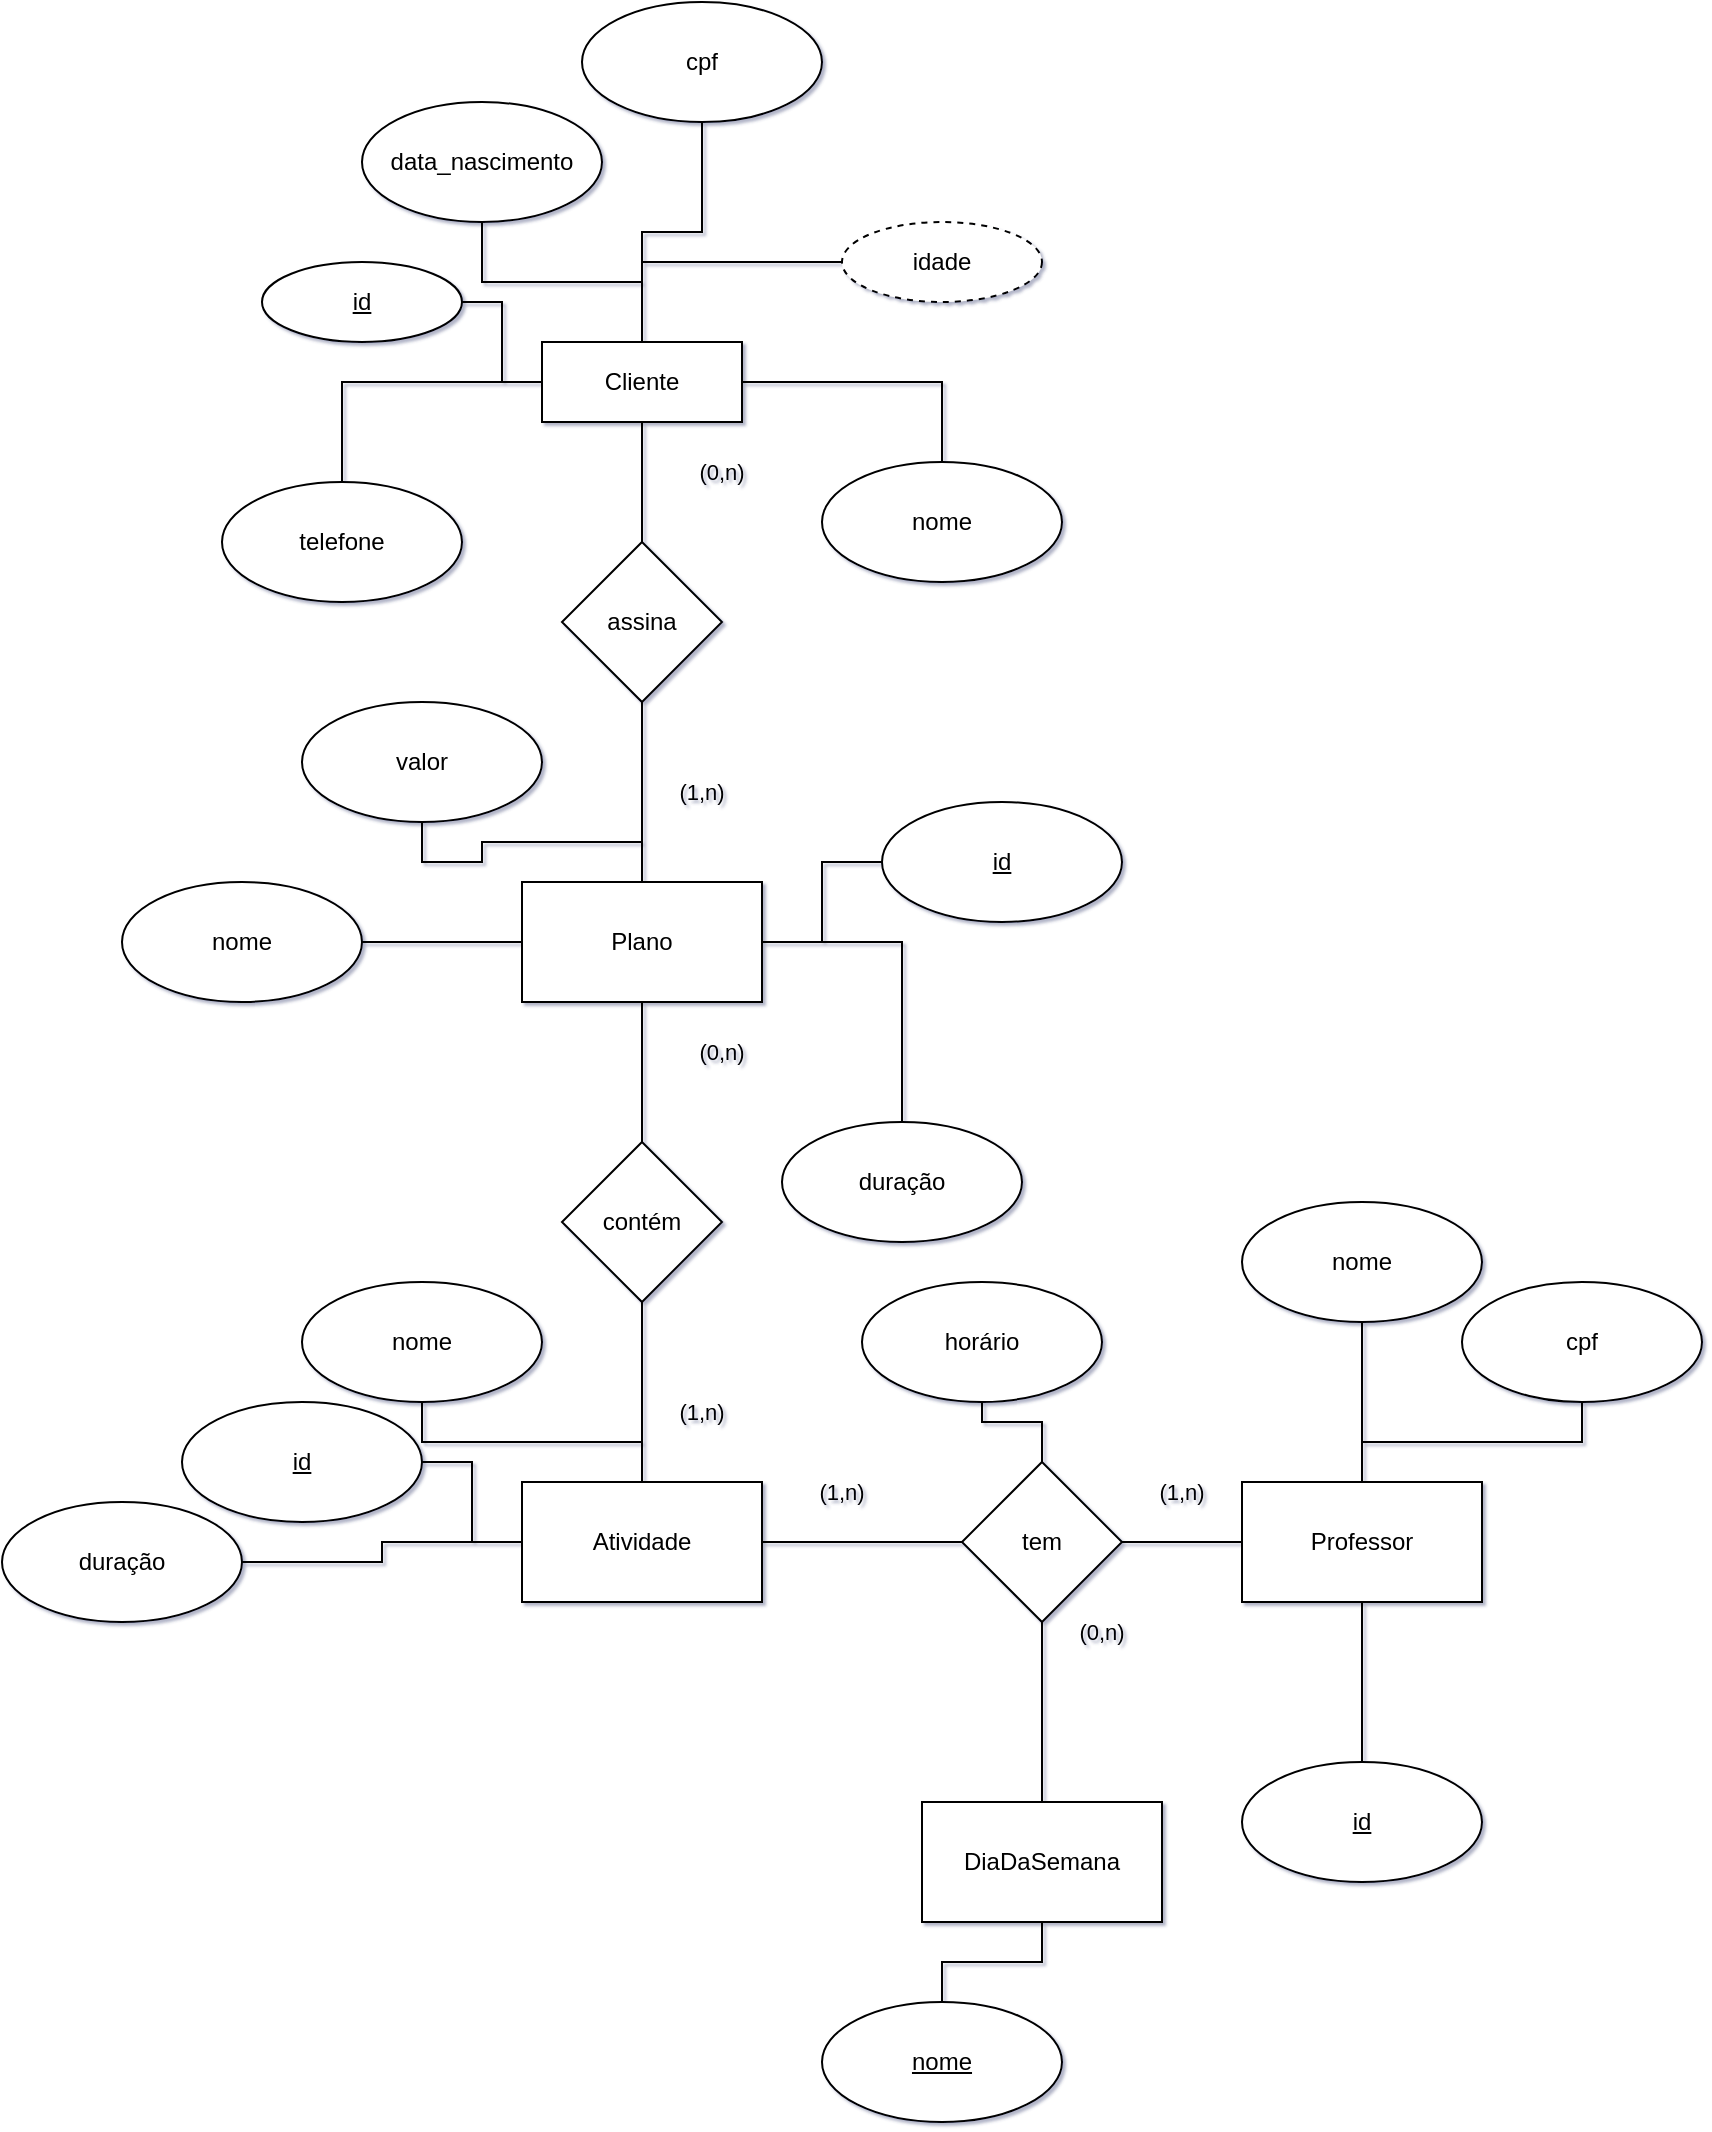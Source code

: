 <mxfile version="20.2.3" type="device" pages="4"><diagram id="oPHYygjzybI01jMghnkq" name="academia"><mxGraphModel dx="6103" dy="4149" grid="1" gridSize="10" guides="1" tooltips="1" connect="1" arrows="1" fold="1" page="1" pageScale="1" pageWidth="4681" pageHeight="3300" background="none" math="0" shadow="1"><root><mxCell id="0"/><mxCell id="1" parent="0"/><mxCell id="sJnjRoSWzt5jlti-vLkI-5" value="" style="edgeStyle=orthogonalEdgeStyle;shape=connector;rounded=0;orthogonalLoop=1;jettySize=auto;html=1;labelBackgroundColor=default;fontFamily=Helvetica;fontSize=11;fontColor=default;endArrow=none;endFill=0;strokeColor=default;" parent="1" source="fYdLxMImDloNbDGwP5eJ-1" target="sJnjRoSWzt5jlti-vLkI-4" edge="1"><mxGeometry relative="1" as="geometry"/></mxCell><mxCell id="0Lxp9ue-TNN0LIRujVxI-2" value="" style="edgeStyle=orthogonalEdgeStyle;rounded=0;orthogonalLoop=1;jettySize=auto;html=1;endArrow=none;endFill=0;" parent="1" source="fYdLxMImDloNbDGwP5eJ-1" target="0Lxp9ue-TNN0LIRujVxI-1" edge="1"><mxGeometry relative="1" as="geometry"/></mxCell><mxCell id="0Lxp9ue-TNN0LIRujVxI-3" value="" style="edgeStyle=orthogonalEdgeStyle;shape=connector;rounded=0;orthogonalLoop=1;jettySize=auto;html=1;labelBackgroundColor=default;fontFamily=Helvetica;fontSize=11;fontColor=default;endArrow=none;endFill=0;strokeColor=default;" parent="1" source="fYdLxMImDloNbDGwP5eJ-1" target="fYdLxMImDloNbDGwP5eJ-2" edge="1"><mxGeometry relative="1" as="geometry"/></mxCell><mxCell id="0Lxp9ue-TNN0LIRujVxI-5" value="" style="edgeStyle=orthogonalEdgeStyle;shape=connector;rounded=0;orthogonalLoop=1;jettySize=auto;html=1;labelBackgroundColor=default;fontFamily=Helvetica;fontSize=11;fontColor=default;endArrow=none;endFill=0;strokeColor=default;" parent="1" source="fYdLxMImDloNbDGwP5eJ-1" target="0Lxp9ue-TNN0LIRujVxI-4" edge="1"><mxGeometry relative="1" as="geometry"/></mxCell><mxCell id="0Lxp9ue-TNN0LIRujVxI-7" value="" style="edgeStyle=orthogonalEdgeStyle;shape=connector;rounded=0;orthogonalLoop=1;jettySize=auto;html=1;labelBackgroundColor=default;fontFamily=Helvetica;fontSize=11;fontColor=default;endArrow=none;endFill=0;strokeColor=default;" parent="1" source="fYdLxMImDloNbDGwP5eJ-1" target="0Lxp9ue-TNN0LIRujVxI-6" edge="1"><mxGeometry relative="1" as="geometry"/></mxCell><mxCell id="0Lxp9ue-TNN0LIRujVxI-9" value="" style="edgeStyle=orthogonalEdgeStyle;shape=connector;rounded=0;orthogonalLoop=1;jettySize=auto;html=1;labelBackgroundColor=default;fontFamily=Helvetica;fontSize=11;fontColor=default;endArrow=none;endFill=0;strokeColor=default;" parent="1" source="fYdLxMImDloNbDGwP5eJ-1" target="0Lxp9ue-TNN0LIRujVxI-8" edge="1"><mxGeometry relative="1" as="geometry"/></mxCell><mxCell id="fYdLxMImDloNbDGwP5eJ-1" value="Cliente" style="whiteSpace=wrap;html=1;align=center;rounded=0;" parent="1" vertex="1"><mxGeometry x="200" y="90" width="100" height="40" as="geometry"/></mxCell><mxCell id="sJnjRoSWzt5jlti-vLkI-1" value="" style="edgeStyle=orthogonalEdgeStyle;rounded=0;orthogonalLoop=1;jettySize=auto;html=1;endArrow=none;endFill=0;" parent="1" source="fYdLxMImDloNbDGwP5eJ-2" target="fYdLxMImDloNbDGwP5eJ-1" edge="1"><mxGeometry relative="1" as="geometry"/></mxCell><mxCell id="fYdLxMImDloNbDGwP5eJ-2" value="id" style="ellipse;whiteSpace=wrap;html=1;align=center;fontStyle=4;rounded=0;" parent="1" vertex="1"><mxGeometry x="60" y="50" width="100" height="40" as="geometry"/></mxCell><mxCell id="sJnjRoSWzt5jlti-vLkI-2" value="" style="edgeStyle=orthogonalEdgeStyle;shape=connector;rounded=0;orthogonalLoop=1;jettySize=auto;html=1;labelBackgroundColor=default;fontFamily=Helvetica;fontSize=11;fontColor=default;endArrow=none;endFill=0;strokeColor=default;" parent="1" source="fYdLxMImDloNbDGwP5eJ-3" target="fYdLxMImDloNbDGwP5eJ-1" edge="1"><mxGeometry relative="1" as="geometry"/></mxCell><mxCell id="fYdLxMImDloNbDGwP5eJ-3" value="idade" style="ellipse;whiteSpace=wrap;html=1;align=center;dashed=1;rounded=0;" parent="1" vertex="1"><mxGeometry x="350" y="30" width="100" height="40" as="geometry"/></mxCell><mxCell id="sJnjRoSWzt5jlti-vLkI-7" value="" style="edgeStyle=orthogonalEdgeStyle;shape=connector;rounded=0;orthogonalLoop=1;jettySize=auto;html=1;labelBackgroundColor=default;fontFamily=Helvetica;fontSize=11;fontColor=default;endArrow=none;endFill=0;strokeColor=default;" parent="1" source="sJnjRoSWzt5jlti-vLkI-4" target="sJnjRoSWzt5jlti-vLkI-6" edge="1"><mxGeometry relative="1" as="geometry"/></mxCell><mxCell id="sJnjRoSWzt5jlti-vLkI-4" value="assina" style="rhombus;whiteSpace=wrap;html=1;rounded=0;" parent="1" vertex="1"><mxGeometry x="210" y="190" width="80" height="80" as="geometry"/></mxCell><mxCell id="0Lxp9ue-TNN0LIRujVxI-11" value="" style="edgeStyle=orthogonalEdgeStyle;shape=connector;rounded=0;orthogonalLoop=1;jettySize=auto;html=1;labelBackgroundColor=default;fontFamily=Helvetica;fontSize=11;fontColor=default;endArrow=none;endFill=0;strokeColor=default;" parent="1" source="sJnjRoSWzt5jlti-vLkI-6" target="0Lxp9ue-TNN0LIRujVxI-10" edge="1"><mxGeometry relative="1" as="geometry"/></mxCell><mxCell id="0Lxp9ue-TNN0LIRujVxI-13" value="" style="edgeStyle=orthogonalEdgeStyle;shape=connector;rounded=0;orthogonalLoop=1;jettySize=auto;html=1;labelBackgroundColor=default;fontFamily=Helvetica;fontSize=11;fontColor=default;endArrow=none;endFill=0;strokeColor=default;" parent="1" source="sJnjRoSWzt5jlti-vLkI-6" target="0Lxp9ue-TNN0LIRujVxI-12" edge="1"><mxGeometry relative="1" as="geometry"/></mxCell><mxCell id="0Lxp9ue-TNN0LIRujVxI-15" value="" style="edgeStyle=orthogonalEdgeStyle;shape=connector;rounded=0;orthogonalLoop=1;jettySize=auto;html=1;labelBackgroundColor=default;fontFamily=Helvetica;fontSize=11;fontColor=default;endArrow=none;endFill=0;strokeColor=default;" parent="1" source="sJnjRoSWzt5jlti-vLkI-6" target="0Lxp9ue-TNN0LIRujVxI-14" edge="1"><mxGeometry relative="1" as="geometry"/></mxCell><mxCell id="0Lxp9ue-TNN0LIRujVxI-17" value="" style="edgeStyle=orthogonalEdgeStyle;shape=connector;rounded=0;orthogonalLoop=1;jettySize=auto;html=1;labelBackgroundColor=default;fontFamily=Helvetica;fontSize=11;fontColor=default;endArrow=none;endFill=0;strokeColor=default;" parent="1" source="sJnjRoSWzt5jlti-vLkI-6" target="0Lxp9ue-TNN0LIRujVxI-16" edge="1"><mxGeometry relative="1" as="geometry"/></mxCell><mxCell id="0Lxp9ue-TNN0LIRujVxI-21" value="" style="edgeStyle=orthogonalEdgeStyle;shape=connector;rounded=0;orthogonalLoop=1;jettySize=auto;html=1;labelBackgroundColor=default;fontFamily=Helvetica;fontSize=11;fontColor=default;endArrow=none;endFill=0;strokeColor=default;" parent="1" source="sJnjRoSWzt5jlti-vLkI-6" target="0Lxp9ue-TNN0LIRujVxI-20" edge="1"><mxGeometry relative="1" as="geometry"/></mxCell><mxCell id="sJnjRoSWzt5jlti-vLkI-6" value="Plano" style="whiteSpace=wrap;html=1;rounded=0;" parent="1" vertex="1"><mxGeometry x="190" y="360" width="120" height="60" as="geometry"/></mxCell><mxCell id="0Lxp9ue-TNN0LIRujVxI-1" value="nome" style="ellipse;whiteSpace=wrap;html=1;rounded=0;" parent="1" vertex="1"><mxGeometry x="340" y="150" width="120" height="60" as="geometry"/></mxCell><mxCell id="0Lxp9ue-TNN0LIRujVxI-4" value="telefone" style="ellipse;whiteSpace=wrap;html=1;rounded=0;" parent="1" vertex="1"><mxGeometry x="40" y="160" width="120" height="60" as="geometry"/></mxCell><mxCell id="0Lxp9ue-TNN0LIRujVxI-6" value="data_nascimento" style="ellipse;whiteSpace=wrap;html=1;rounded=0;" parent="1" vertex="1"><mxGeometry x="110" y="-30" width="120" height="60" as="geometry"/></mxCell><mxCell id="0Lxp9ue-TNN0LIRujVxI-8" value="cpf" style="ellipse;whiteSpace=wrap;html=1;rounded=0;" parent="1" vertex="1"><mxGeometry x="220" y="-80" width="120" height="60" as="geometry"/></mxCell><mxCell id="0Lxp9ue-TNN0LIRujVxI-10" value="&lt;u&gt;id&lt;/u&gt;" style="ellipse;whiteSpace=wrap;html=1;rounded=0;" parent="1" vertex="1"><mxGeometry x="370" y="320" width="120" height="60" as="geometry"/></mxCell><mxCell id="0Lxp9ue-TNN0LIRujVxI-12" value="nome" style="ellipse;whiteSpace=wrap;html=1;rounded=0;" parent="1" vertex="1"><mxGeometry x="-10" y="360" width="120" height="60" as="geometry"/></mxCell><mxCell id="0Lxp9ue-TNN0LIRujVxI-14" value="valor" style="ellipse;whiteSpace=wrap;html=1;rounded=0;" parent="1" vertex="1"><mxGeometry x="80" y="270" width="120" height="60" as="geometry"/></mxCell><mxCell id="0Lxp9ue-TNN0LIRujVxI-16" value="duração" style="ellipse;whiteSpace=wrap;html=1;rounded=0;" parent="1" vertex="1"><mxGeometry x="320" y="480" width="120" height="60" as="geometry"/></mxCell><mxCell id="0Lxp9ue-TNN0LIRujVxI-18" value="(1,n)" style="text;html=1;strokeColor=none;fillColor=none;align=center;verticalAlign=middle;whiteSpace=wrap;rounded=0;fontFamily=Helvetica;fontSize=11;fontColor=default;" parent="1" vertex="1"><mxGeometry x="250" y="300" width="60" height="30" as="geometry"/></mxCell><mxCell id="0Lxp9ue-TNN0LIRujVxI-19" value="(0,n)" style="text;html=1;strokeColor=none;fillColor=none;align=center;verticalAlign=middle;whiteSpace=wrap;rounded=0;fontFamily=Helvetica;fontSize=11;fontColor=default;" parent="1" vertex="1"><mxGeometry x="260" y="140" width="60" height="30" as="geometry"/></mxCell><mxCell id="0Lxp9ue-TNN0LIRujVxI-23" value="" style="edgeStyle=orthogonalEdgeStyle;shape=connector;rounded=0;orthogonalLoop=1;jettySize=auto;html=1;labelBackgroundColor=default;fontFamily=Helvetica;fontSize=11;fontColor=default;endArrow=none;endFill=0;strokeColor=default;" parent="1" source="0Lxp9ue-TNN0LIRujVxI-20" target="0Lxp9ue-TNN0LIRujVxI-22" edge="1"><mxGeometry relative="1" as="geometry"/></mxCell><mxCell id="0Lxp9ue-TNN0LIRujVxI-20" value="contém" style="rhombus;whiteSpace=wrap;html=1;rounded=0;" parent="1" vertex="1"><mxGeometry x="210" y="490" width="80" height="80" as="geometry"/></mxCell><mxCell id="0Lxp9ue-TNN0LIRujVxI-25" value="" style="edgeStyle=orthogonalEdgeStyle;shape=connector;rounded=0;orthogonalLoop=1;jettySize=auto;html=1;labelBackgroundColor=default;fontFamily=Helvetica;fontSize=11;fontColor=default;endArrow=none;endFill=0;strokeColor=default;" parent="1" source="0Lxp9ue-TNN0LIRujVxI-22" target="0Lxp9ue-TNN0LIRujVxI-24" edge="1"><mxGeometry relative="1" as="geometry"/></mxCell><mxCell id="0Lxp9ue-TNN0LIRujVxI-27" value="" style="edgeStyle=orthogonalEdgeStyle;shape=connector;rounded=0;orthogonalLoop=1;jettySize=auto;html=1;labelBackgroundColor=default;fontFamily=Helvetica;fontSize=11;fontColor=default;endArrow=none;endFill=0;strokeColor=default;" parent="1" source="0Lxp9ue-TNN0LIRujVxI-22" target="0Lxp9ue-TNN0LIRujVxI-26" edge="1"><mxGeometry relative="1" as="geometry"/></mxCell><mxCell id="0Lxp9ue-TNN0LIRujVxI-29" value="" style="edgeStyle=orthogonalEdgeStyle;shape=connector;rounded=0;orthogonalLoop=1;jettySize=auto;html=1;labelBackgroundColor=default;fontFamily=Helvetica;fontSize=11;fontColor=default;endArrow=none;endFill=0;strokeColor=default;" parent="1" source="0Lxp9ue-TNN0LIRujVxI-22" target="0Lxp9ue-TNN0LIRujVxI-28" edge="1"><mxGeometry relative="1" as="geometry"/></mxCell><mxCell id="0Lxp9ue-TNN0LIRujVxI-35" value="" style="edgeStyle=orthogonalEdgeStyle;shape=connector;rounded=0;orthogonalLoop=1;jettySize=auto;html=1;labelBackgroundColor=default;fontFamily=Helvetica;fontSize=11;fontColor=default;endArrow=none;endFill=0;strokeColor=default;" parent="1" source="0Lxp9ue-TNN0LIRujVxI-22" target="0Lxp9ue-TNN0LIRujVxI-34" edge="1"><mxGeometry relative="1" as="geometry"/></mxCell><mxCell id="0Lxp9ue-TNN0LIRujVxI-22" value="Atividade" style="whiteSpace=wrap;html=1;rounded=0;" parent="1" vertex="1"><mxGeometry x="190" y="660" width="120" height="60" as="geometry"/></mxCell><mxCell id="0Lxp9ue-TNN0LIRujVxI-24" value="&lt;u&gt;id&lt;/u&gt;" style="ellipse;whiteSpace=wrap;html=1;rounded=0;" parent="1" vertex="1"><mxGeometry x="20" y="620" width="120" height="60" as="geometry"/></mxCell><mxCell id="0Lxp9ue-TNN0LIRujVxI-26" value="nome" style="ellipse;whiteSpace=wrap;html=1;rounded=0;" parent="1" vertex="1"><mxGeometry x="80" y="560" width="120" height="60" as="geometry"/></mxCell><mxCell id="0Lxp9ue-TNN0LIRujVxI-28" value="duração" style="ellipse;whiteSpace=wrap;html=1;rounded=0;" parent="1" vertex="1"><mxGeometry x="-70" y="670" width="120" height="60" as="geometry"/></mxCell><mxCell id="0Lxp9ue-TNN0LIRujVxI-32" value="(1,n)" style="text;html=1;strokeColor=none;fillColor=none;align=center;verticalAlign=middle;whiteSpace=wrap;rounded=0;fontFamily=Helvetica;fontSize=11;fontColor=default;" parent="1" vertex="1"><mxGeometry x="250" y="610" width="60" height="30" as="geometry"/></mxCell><mxCell id="0Lxp9ue-TNN0LIRujVxI-33" value="(0,n)" style="text;html=1;strokeColor=none;fillColor=none;align=center;verticalAlign=middle;whiteSpace=wrap;rounded=0;fontFamily=Helvetica;fontSize=11;fontColor=default;" parent="1" vertex="1"><mxGeometry x="260" y="430" width="60" height="30" as="geometry"/></mxCell><mxCell id="0Lxp9ue-TNN0LIRujVxI-37" value="" style="edgeStyle=orthogonalEdgeStyle;shape=connector;rounded=0;orthogonalLoop=1;jettySize=auto;html=1;labelBackgroundColor=default;fontFamily=Helvetica;fontSize=11;fontColor=default;endArrow=none;endFill=0;strokeColor=default;" parent="1" source="0Lxp9ue-TNN0LIRujVxI-34" target="0Lxp9ue-TNN0LIRujVxI-36" edge="1"><mxGeometry relative="1" as="geometry"/></mxCell><mxCell id="0Lxp9ue-TNN0LIRujVxI-47" value="" style="edgeStyle=orthogonalEdgeStyle;shape=connector;rounded=0;orthogonalLoop=1;jettySize=auto;html=1;labelBackgroundColor=default;fontFamily=Helvetica;fontSize=11;fontColor=default;endArrow=none;endFill=0;strokeColor=default;" parent="1" source="0Lxp9ue-TNN0LIRujVxI-34" target="0Lxp9ue-TNN0LIRujVxI-46" edge="1"><mxGeometry relative="1" as="geometry"/></mxCell><mxCell id="0Lxp9ue-TNN0LIRujVxI-53" value="" style="edgeStyle=orthogonalEdgeStyle;shape=connector;rounded=0;orthogonalLoop=1;jettySize=auto;html=1;labelBackgroundColor=default;fontFamily=Helvetica;fontSize=11;fontColor=default;endArrow=none;endFill=0;strokeColor=default;" parent="1" source="0Lxp9ue-TNN0LIRujVxI-34" target="0Lxp9ue-TNN0LIRujVxI-52" edge="1"><mxGeometry relative="1" as="geometry"/></mxCell><mxCell id="0Lxp9ue-TNN0LIRujVxI-34" value="tem" style="rhombus;whiteSpace=wrap;html=1;rounded=0;" parent="1" vertex="1"><mxGeometry x="410" y="650" width="80" height="80" as="geometry"/></mxCell><mxCell id="0Lxp9ue-TNN0LIRujVxI-39" value="" style="edgeStyle=orthogonalEdgeStyle;shape=connector;rounded=0;orthogonalLoop=1;jettySize=auto;html=1;labelBackgroundColor=default;fontFamily=Helvetica;fontSize=11;fontColor=default;endArrow=none;endFill=0;strokeColor=default;" parent="1" source="0Lxp9ue-TNN0LIRujVxI-36" target="0Lxp9ue-TNN0LIRujVxI-38" edge="1"><mxGeometry relative="1" as="geometry"/></mxCell><mxCell id="0Lxp9ue-TNN0LIRujVxI-41" value="" style="edgeStyle=orthogonalEdgeStyle;shape=connector;rounded=0;orthogonalLoop=1;jettySize=auto;html=1;labelBackgroundColor=default;fontFamily=Helvetica;fontSize=11;fontColor=default;endArrow=none;endFill=0;strokeColor=default;" parent="1" source="0Lxp9ue-TNN0LIRujVxI-36" target="0Lxp9ue-TNN0LIRujVxI-40" edge="1"><mxGeometry relative="1" as="geometry"/></mxCell><mxCell id="0Lxp9ue-TNN0LIRujVxI-43" value="" style="edgeStyle=orthogonalEdgeStyle;shape=connector;rounded=0;orthogonalLoop=1;jettySize=auto;html=1;labelBackgroundColor=default;fontFamily=Helvetica;fontSize=11;fontColor=default;endArrow=none;endFill=0;strokeColor=default;" parent="1" source="0Lxp9ue-TNN0LIRujVxI-36" target="0Lxp9ue-TNN0LIRujVxI-42" edge="1"><mxGeometry relative="1" as="geometry"/></mxCell><mxCell id="0Lxp9ue-TNN0LIRujVxI-36" value="Professor" style="whiteSpace=wrap;html=1;rounded=0;" parent="1" vertex="1"><mxGeometry x="550" y="660" width="120" height="60" as="geometry"/></mxCell><mxCell id="0Lxp9ue-TNN0LIRujVxI-38" value="&lt;u&gt;id&lt;/u&gt;" style="ellipse;whiteSpace=wrap;html=1;rounded=0;" parent="1" vertex="1"><mxGeometry x="550" y="800" width="120" height="60" as="geometry"/></mxCell><mxCell id="0Lxp9ue-TNN0LIRujVxI-40" value="nome" style="ellipse;whiteSpace=wrap;html=1;rounded=0;" parent="1" vertex="1"><mxGeometry x="550" y="520" width="120" height="60" as="geometry"/></mxCell><mxCell id="0Lxp9ue-TNN0LIRujVxI-42" value="cpf" style="ellipse;whiteSpace=wrap;html=1;rounded=0;" parent="1" vertex="1"><mxGeometry x="660" y="560" width="120" height="60" as="geometry"/></mxCell><mxCell id="0Lxp9ue-TNN0LIRujVxI-46" value="horário" style="ellipse;whiteSpace=wrap;html=1;rounded=0;" parent="1" vertex="1"><mxGeometry x="360" y="560" width="120" height="60" as="geometry"/></mxCell><mxCell id="0Lxp9ue-TNN0LIRujVxI-50" value="(1,n)" style="text;html=1;strokeColor=none;fillColor=none;align=center;verticalAlign=middle;whiteSpace=wrap;rounded=0;fontFamily=Helvetica;fontSize=11;fontColor=default;" parent="1" vertex="1"><mxGeometry x="490" y="650" width="60" height="30" as="geometry"/></mxCell><mxCell id="0Lxp9ue-TNN0LIRujVxI-51" value="(1,n)" style="text;html=1;strokeColor=none;fillColor=none;align=center;verticalAlign=middle;whiteSpace=wrap;rounded=0;fontFamily=Helvetica;fontSize=11;fontColor=default;" parent="1" vertex="1"><mxGeometry x="320" y="650" width="60" height="30" as="geometry"/></mxCell><mxCell id="0Lxp9ue-TNN0LIRujVxI-55" value="" style="edgeStyle=orthogonalEdgeStyle;shape=connector;rounded=0;orthogonalLoop=1;jettySize=auto;html=1;labelBackgroundColor=default;fontFamily=Helvetica;fontSize=11;fontColor=default;endArrow=none;endFill=0;strokeColor=default;" parent="1" source="0Lxp9ue-TNN0LIRujVxI-52" target="0Lxp9ue-TNN0LIRujVxI-54" edge="1"><mxGeometry relative="1" as="geometry"/></mxCell><mxCell id="0Lxp9ue-TNN0LIRujVxI-52" value="DiaDaSemana" style="whiteSpace=wrap;html=1;rounded=0;" parent="1" vertex="1"><mxGeometry x="390" y="820" width="120" height="60" as="geometry"/></mxCell><mxCell id="0Lxp9ue-TNN0LIRujVxI-54" value="&lt;u&gt;nome&lt;/u&gt;" style="ellipse;whiteSpace=wrap;html=1;rounded=0;" parent="1" vertex="1"><mxGeometry x="340" y="920" width="120" height="60" as="geometry"/></mxCell><mxCell id="0Lxp9ue-TNN0LIRujVxI-56" value="(0,n)" style="text;html=1;strokeColor=none;fillColor=none;align=center;verticalAlign=middle;whiteSpace=wrap;rounded=0;fontFamily=Helvetica;fontSize=11;fontColor=default;" parent="1" vertex="1"><mxGeometry x="450" y="720" width="60" height="30" as="geometry"/></mxCell></root></mxGraphModel></diagram><diagram id="eeIV80UKDuYMEo4W93OT" name="concessionaria"><mxGraphModel dx="6103" dy="4149" grid="1" gridSize="10" guides="1" tooltips="1" connect="1" arrows="1" fold="1" page="1" pageScale="1" pageWidth="4681" pageHeight="3300" math="0" shadow="0"><root><mxCell id="0"/><mxCell id="1" parent="0"/><mxCell id="HEzWg624QEAdb_jxod-u-2" value="" style="edgeStyle=orthogonalEdgeStyle;rounded=0;orthogonalLoop=1;jettySize=auto;html=1;endArrow=none;endFill=0;" parent="1" target="HEzWg624QEAdb_jxod-u-12" edge="1"><mxGeometry relative="1" as="geometry"><mxPoint x="250" y="90" as="sourcePoint"/></mxGeometry></mxCell><mxCell id="HEzWg624QEAdb_jxod-u-3" value="" style="edgeStyle=orthogonalEdgeStyle;shape=connector;rounded=0;orthogonalLoop=1;jettySize=auto;html=1;labelBackgroundColor=default;fontFamily=Helvetica;fontSize=11;fontColor=default;endArrow=none;endFill=0;strokeColor=default;" parent="1" source="HEzWg624QEAdb_jxod-u-7" target="HEzWg624QEAdb_jxod-u-9" edge="1"><mxGeometry relative="1" as="geometry"/></mxCell><mxCell id="HEzWg624QEAdb_jxod-u-4" value="" style="edgeStyle=orthogonalEdgeStyle;shape=connector;rounded=0;orthogonalLoop=1;jettySize=auto;html=1;labelBackgroundColor=default;fontFamily=Helvetica;fontSize=11;fontColor=default;endArrow=none;endFill=0;strokeColor=default;" parent="1" source="HEzWg624QEAdb_jxod-u-7" target="HEzWg624QEAdb_jxod-u-13" edge="1"><mxGeometry relative="1" as="geometry"/></mxCell><mxCell id="HEzWg624QEAdb_jxod-u-5" value="" style="edgeStyle=orthogonalEdgeStyle;shape=connector;rounded=0;orthogonalLoop=1;jettySize=auto;html=1;labelBackgroundColor=default;fontFamily=Helvetica;fontSize=11;fontColor=default;endArrow=none;endFill=0;strokeColor=default;" parent="1" source="HEzWg624QEAdb_jxod-u-7" target="HEzWg624QEAdb_jxod-u-14" edge="1"><mxGeometry relative="1" as="geometry"/></mxCell><mxCell id="HEzWg624QEAdb_jxod-u-6" value="" style="edgeStyle=orthogonalEdgeStyle;shape=connector;rounded=0;orthogonalLoop=1;jettySize=auto;html=1;labelBackgroundColor=default;fontFamily=Helvetica;fontSize=11;fontColor=default;endArrow=none;endFill=0;strokeColor=default;" parent="1" source="HEzWg624QEAdb_jxod-u-7" target="HEzWg624QEAdb_jxod-u-15" edge="1"><mxGeometry relative="1" as="geometry"/></mxCell><mxCell id="HEzWg624QEAdb_jxod-u-18" value="" style="edgeStyle=orthogonalEdgeStyle;shape=connector;rounded=0;orthogonalLoop=1;jettySize=auto;html=1;labelBackgroundColor=default;fontFamily=Helvetica;fontSize=11;fontColor=default;endArrow=none;endFill=0;strokeColor=default;" parent="1" source="HEzWg624QEAdb_jxod-u-7" target="HEzWg624QEAdb_jxod-u-17" edge="1"><mxGeometry relative="1" as="geometry"/></mxCell><mxCell id="HEzWg624QEAdb_jxod-u-40" value="" style="edgeStyle=orthogonalEdgeStyle;shape=connector;rounded=0;orthogonalLoop=1;jettySize=auto;html=1;labelBackgroundColor=default;fontFamily=Helvetica;fontSize=11;fontColor=default;endArrow=none;endFill=0;strokeColor=default;" parent="1" source="HEzWg624QEAdb_jxod-u-7" target="HEzWg624QEAdb_jxod-u-39" edge="1"><mxGeometry relative="1" as="geometry"/></mxCell><mxCell id="HEzWg624QEAdb_jxod-u-64" value="" style="edgeStyle=orthogonalEdgeStyle;shape=connector;rounded=0;orthogonalLoop=1;jettySize=auto;html=1;labelBackgroundColor=default;fontFamily=Helvetica;fontSize=11;fontColor=default;endArrow=none;endFill=0;strokeColor=default;" parent="1" source="HEzWg624QEAdb_jxod-u-7" target="HEzWg624QEAdb_jxod-u-63" edge="1"><mxGeometry relative="1" as="geometry"/></mxCell><mxCell id="HEzWg624QEAdb_jxod-u-7" value="Veículo" style="whiteSpace=wrap;html=1;align=center;rounded=0;" parent="1" vertex="1"><mxGeometry x="200" y="90" width="100" height="40" as="geometry"/></mxCell><mxCell id="HEzWg624QEAdb_jxod-u-8" value="" style="edgeStyle=orthogonalEdgeStyle;rounded=0;orthogonalLoop=1;jettySize=auto;html=1;endArrow=none;endFill=0;" parent="1" source="HEzWg624QEAdb_jxod-u-9" target="HEzWg624QEAdb_jxod-u-7" edge="1"><mxGeometry relative="1" as="geometry"/></mxCell><mxCell id="HEzWg624QEAdb_jxod-u-9" value="chassi" style="ellipse;whiteSpace=wrap;html=1;align=center;fontStyle=4;rounded=0;" parent="1" vertex="1"><mxGeometry x="60" y="50" width="100" height="40" as="geometry"/></mxCell><mxCell id="HEzWg624QEAdb_jxod-u-12" value="km" style="ellipse;whiteSpace=wrap;html=1;rounded=0;" parent="1" vertex="1"><mxGeometry x="270" y="-130" width="120" height="60" as="geometry"/></mxCell><mxCell id="HEzWg624QEAdb_jxod-u-13" value="ano" style="ellipse;whiteSpace=wrap;html=1;rounded=0;" parent="1" vertex="1"><mxGeometry x="40" y="160" width="120" height="60" as="geometry"/></mxCell><mxCell id="HEzWg624QEAdb_jxod-u-14" value="nro_placa" style="ellipse;whiteSpace=wrap;html=1;rounded=0;" parent="1" vertex="1"><mxGeometry x="110" y="-30" width="120" height="60" as="geometry"/></mxCell><mxCell id="HEzWg624QEAdb_jxod-u-15" value="cor" style="ellipse;whiteSpace=wrap;html=1;rounded=0;" parent="1" vertex="1"><mxGeometry x="160" y="-130" width="120" height="60" as="geometry"/></mxCell><mxCell id="HEzWg624QEAdb_jxod-u-20" value="" style="edgeStyle=orthogonalEdgeStyle;shape=connector;rounded=0;orthogonalLoop=1;jettySize=auto;html=1;labelBackgroundColor=default;fontFamily=Helvetica;fontSize=11;fontColor=default;endArrow=none;endFill=0;strokeColor=default;" parent="1" source="HEzWg624QEAdb_jxod-u-17" target="HEzWg624QEAdb_jxod-u-19" edge="1"><mxGeometry relative="1" as="geometry"/></mxCell><mxCell id="HEzWg624QEAdb_jxod-u-17" value="pertence" style="rhombus;whiteSpace=wrap;html=1;rounded=0;" parent="1" vertex="1"><mxGeometry x="210" y="190" width="80" height="80" as="geometry"/></mxCell><mxCell id="HEzWg624QEAdb_jxod-u-22" value="" style="edgeStyle=orthogonalEdgeStyle;shape=connector;rounded=0;orthogonalLoop=1;jettySize=auto;html=1;labelBackgroundColor=default;fontFamily=Helvetica;fontSize=11;fontColor=default;endArrow=none;endFill=0;strokeColor=default;" parent="1" source="HEzWg624QEAdb_jxod-u-19" target="HEzWg624QEAdb_jxod-u-21" edge="1"><mxGeometry relative="1" as="geometry"/></mxCell><mxCell id="HEzWg624QEAdb_jxod-u-24" value="" style="edgeStyle=orthogonalEdgeStyle;shape=connector;rounded=0;orthogonalLoop=1;jettySize=auto;html=1;labelBackgroundColor=default;fontFamily=Helvetica;fontSize=11;fontColor=default;endArrow=none;endFill=0;strokeColor=default;" parent="1" source="HEzWg624QEAdb_jxod-u-19" target="HEzWg624QEAdb_jxod-u-23" edge="1"><mxGeometry relative="1" as="geometry"/></mxCell><mxCell id="HEzWg624QEAdb_jxod-u-26" value="" style="edgeStyle=orthogonalEdgeStyle;shape=connector;rounded=0;orthogonalLoop=1;jettySize=auto;html=1;labelBackgroundColor=default;fontFamily=Helvetica;fontSize=11;fontColor=default;endArrow=none;endFill=0;strokeColor=default;" parent="1" source="HEzWg624QEAdb_jxod-u-19" target="HEzWg624QEAdb_jxod-u-25" edge="1"><mxGeometry relative="1" as="geometry"/></mxCell><mxCell id="HEzWg624QEAdb_jxod-u-30" value="" style="edgeStyle=orthogonalEdgeStyle;shape=connector;rounded=0;orthogonalLoop=1;jettySize=auto;html=1;labelBackgroundColor=default;fontFamily=Helvetica;fontSize=11;fontColor=default;endArrow=none;endFill=0;strokeColor=default;" parent="1" source="HEzWg624QEAdb_jxod-u-19" target="HEzWg624QEAdb_jxod-u-29" edge="1"><mxGeometry relative="1" as="geometry"/></mxCell><mxCell id="HEzWg624QEAdb_jxod-u-19" value="Modelo" style="whiteSpace=wrap;html=1;rounded=0;" parent="1" vertex="1"><mxGeometry x="190" y="360" width="120" height="60" as="geometry"/></mxCell><mxCell id="HEzWg624QEAdb_jxod-u-21" value="&lt;u&gt;id&lt;/u&gt;" style="ellipse;whiteSpace=wrap;html=1;rounded=0;" parent="1" vertex="1"><mxGeometry x="-10" y="360" width="120" height="60" as="geometry"/></mxCell><mxCell id="HEzWg624QEAdb_jxod-u-23" value="ano" style="ellipse;whiteSpace=wrap;html=1;rounded=0;" parent="1" vertex="1"><mxGeometry x="60" y="430" width="120" height="60" as="geometry"/></mxCell><mxCell id="HEzWg624QEAdb_jxod-u-25" value="nome" style="ellipse;whiteSpace=wrap;html=1;rounded=0;" parent="1" vertex="1"><mxGeometry x="80" y="280" width="120" height="60" as="geometry"/></mxCell><mxCell id="HEzWg624QEAdb_jxod-u-27" value="(0,n)" style="text;html=1;strokeColor=none;fillColor=none;align=center;verticalAlign=middle;whiteSpace=wrap;rounded=0;fontFamily=Helvetica;fontSize=11;fontColor=default;" parent="1" vertex="1"><mxGeometry x="270" y="150" width="60" height="30" as="geometry"/></mxCell><mxCell id="HEzWg624QEAdb_jxod-u-28" value="(1,1)" style="text;html=1;strokeColor=none;fillColor=none;align=center;verticalAlign=middle;whiteSpace=wrap;rounded=0;fontFamily=Helvetica;fontSize=11;fontColor=default;" parent="1" vertex="1"><mxGeometry x="260" y="320" width="60" height="30" as="geometry"/></mxCell><mxCell id="HEzWg624QEAdb_jxod-u-32" value="" style="edgeStyle=orthogonalEdgeStyle;shape=connector;rounded=0;orthogonalLoop=1;jettySize=auto;html=1;labelBackgroundColor=default;fontFamily=Helvetica;fontSize=11;fontColor=default;endArrow=none;endFill=0;strokeColor=default;" parent="1" source="HEzWg624QEAdb_jxod-u-29" target="HEzWg624QEAdb_jxod-u-31" edge="1"><mxGeometry relative="1" as="geometry"/></mxCell><mxCell id="HEzWg624QEAdb_jxod-u-29" value="tem" style="rhombus;whiteSpace=wrap;html=1;rounded=0;" parent="1" vertex="1"><mxGeometry x="210" y="490" width="80" height="80" as="geometry"/></mxCell><mxCell id="HEzWg624QEAdb_jxod-u-34" value="" style="edgeStyle=orthogonalEdgeStyle;shape=connector;rounded=0;orthogonalLoop=1;jettySize=auto;html=1;labelBackgroundColor=default;fontFamily=Helvetica;fontSize=11;fontColor=default;endArrow=none;endFill=0;strokeColor=default;" parent="1" source="HEzWg624QEAdb_jxod-u-31" target="HEzWg624QEAdb_jxod-u-33" edge="1"><mxGeometry relative="1" as="geometry"/></mxCell><mxCell id="HEzWg624QEAdb_jxod-u-36" value="" style="edgeStyle=orthogonalEdgeStyle;shape=connector;rounded=0;orthogonalLoop=1;jettySize=auto;html=1;labelBackgroundColor=default;fontFamily=Helvetica;fontSize=11;fontColor=default;endArrow=none;endFill=0;strokeColor=default;" parent="1" source="HEzWg624QEAdb_jxod-u-31" target="HEzWg624QEAdb_jxod-u-35" edge="1"><mxGeometry relative="1" as="geometry"/></mxCell><mxCell id="HEzWg624QEAdb_jxod-u-31" value="Marca" style="whiteSpace=wrap;html=1;rounded=0;" parent="1" vertex="1"><mxGeometry x="190" y="660" width="120" height="60" as="geometry"/></mxCell><mxCell id="HEzWg624QEAdb_jxod-u-33" value="&lt;u&gt;id&lt;/u&gt;" style="ellipse;whiteSpace=wrap;html=1;rounded=0;" parent="1" vertex="1"><mxGeometry x="-10" y="660" width="120" height="60" as="geometry"/></mxCell><mxCell id="HEzWg624QEAdb_jxod-u-35" value="nome" style="ellipse;whiteSpace=wrap;html=1;rounded=0;" parent="1" vertex="1"><mxGeometry x="100" y="760" width="120" height="60" as="geometry"/></mxCell><mxCell id="HEzWg624QEAdb_jxod-u-37" value="(1,n)" style="text;html=1;strokeColor=none;fillColor=none;align=center;verticalAlign=middle;whiteSpace=wrap;rounded=0;fontFamily=Helvetica;fontSize=11;fontColor=default;" parent="1" vertex="1"><mxGeometry x="250" y="430" width="60" height="30" as="geometry"/></mxCell><mxCell id="HEzWg624QEAdb_jxod-u-38" value="(1,1)" style="text;html=1;strokeColor=none;fillColor=none;align=center;verticalAlign=middle;whiteSpace=wrap;rounded=0;fontFamily=Helvetica;fontSize=11;fontColor=default;" parent="1" vertex="1"><mxGeometry x="251" y="620" width="60" height="30" as="geometry"/></mxCell><mxCell id="HEzWg624QEAdb_jxod-u-42" value="" style="edgeStyle=orthogonalEdgeStyle;shape=connector;rounded=0;orthogonalLoop=1;jettySize=auto;html=1;labelBackgroundColor=default;fontFamily=Helvetica;fontSize=11;fontColor=default;endArrow=none;endFill=0;strokeColor=default;" parent="1" source="HEzWg624QEAdb_jxod-u-39" target="HEzWg624QEAdb_jxod-u-41" edge="1"><mxGeometry relative="1" as="geometry"/></mxCell><mxCell id="HEzWg624QEAdb_jxod-u-39" value="participa" style="rhombus;whiteSpace=wrap;html=1;rounded=0;" parent="1" vertex="1"><mxGeometry x="390" y="70" width="80" height="80" as="geometry"/></mxCell><mxCell id="HEzWg624QEAdb_jxod-u-44" value="" style="edgeStyle=orthogonalEdgeStyle;shape=connector;rounded=0;orthogonalLoop=1;jettySize=auto;html=1;labelBackgroundColor=default;fontFamily=Helvetica;fontSize=11;fontColor=default;endArrow=none;endFill=0;strokeColor=default;" parent="1" source="HEzWg624QEAdb_jxod-u-41" target="HEzWg624QEAdb_jxod-u-43" edge="1"><mxGeometry relative="1" as="geometry"/></mxCell><mxCell id="HEzWg624QEAdb_jxod-u-54" value="" style="edgeStyle=orthogonalEdgeStyle;shape=connector;rounded=0;orthogonalLoop=1;jettySize=auto;html=1;labelBackgroundColor=default;fontFamily=Helvetica;fontSize=11;fontColor=default;endArrow=none;endFill=0;strokeColor=default;" parent="1" source="HEzWg624QEAdb_jxod-u-41" target="HEzWg624QEAdb_jxod-u-53" edge="1"><mxGeometry relative="1" as="geometry"/></mxCell><mxCell id="HEzWg624QEAdb_jxod-u-56" value="" style="edgeStyle=orthogonalEdgeStyle;shape=connector;rounded=0;orthogonalLoop=1;jettySize=auto;html=1;labelBackgroundColor=default;fontFamily=Helvetica;fontSize=11;fontColor=default;endArrow=none;endFill=0;strokeColor=default;" parent="1" source="HEzWg624QEAdb_jxod-u-41" target="HEzWg624QEAdb_jxod-u-55" edge="1"><mxGeometry relative="1" as="geometry"/></mxCell><mxCell id="HEzWg624QEAdb_jxod-u-66" value="" style="edgeStyle=orthogonalEdgeStyle;shape=connector;rounded=0;orthogonalLoop=1;jettySize=auto;html=1;labelBackgroundColor=default;fontFamily=Helvetica;fontSize=11;fontColor=default;endArrow=none;endFill=0;strokeColor=default;" parent="1" source="HEzWg624QEAdb_jxod-u-41" edge="1"><mxGeometry relative="1" as="geometry"><mxPoint x="680" y="190" as="targetPoint"/></mxGeometry></mxCell><mxCell id="HEzWg624QEAdb_jxod-u-41" value="Compra" style="whiteSpace=wrap;html=1;rounded=0;" parent="1" vertex="1"><mxGeometry x="530" y="80" width="120" height="60" as="geometry"/></mxCell><mxCell id="HEzWg624QEAdb_jxod-u-46" value="" style="edgeStyle=orthogonalEdgeStyle;shape=connector;rounded=0;orthogonalLoop=1;jettySize=auto;html=1;labelBackgroundColor=default;fontFamily=Helvetica;fontSize=11;fontColor=default;endArrow=none;endFill=0;strokeColor=default;" parent="1" source="HEzWg624QEAdb_jxod-u-43" target="HEzWg624QEAdb_jxod-u-45" edge="1"><mxGeometry relative="1" as="geometry"/></mxCell><mxCell id="HEzWg624QEAdb_jxod-u-43" value="efetua" style="rhombus;whiteSpace=wrap;html=1;rounded=0;" parent="1" vertex="1"><mxGeometry x="750" y="70" width="80" height="80" as="geometry"/></mxCell><mxCell id="HEzWg624QEAdb_jxod-u-48" value="" style="edgeStyle=orthogonalEdgeStyle;shape=connector;rounded=0;orthogonalLoop=1;jettySize=auto;html=1;labelBackgroundColor=default;fontFamily=Helvetica;fontSize=11;fontColor=default;endArrow=none;endFill=0;strokeColor=default;" parent="1" source="HEzWg624QEAdb_jxod-u-45" target="HEzWg624QEAdb_jxod-u-47" edge="1"><mxGeometry relative="1" as="geometry"/></mxCell><mxCell id="HEzWg624QEAdb_jxod-u-50" value="" style="edgeStyle=orthogonalEdgeStyle;shape=connector;rounded=0;orthogonalLoop=1;jettySize=auto;html=1;labelBackgroundColor=default;fontFamily=Helvetica;fontSize=11;fontColor=default;endArrow=none;endFill=0;strokeColor=default;" parent="1" source="HEzWg624QEAdb_jxod-u-45" target="HEzWg624QEAdb_jxod-u-49" edge="1"><mxGeometry relative="1" as="geometry"/></mxCell><mxCell id="HEzWg624QEAdb_jxod-u-52" value="" style="edgeStyle=orthogonalEdgeStyle;shape=connector;rounded=0;orthogonalLoop=1;jettySize=auto;html=1;labelBackgroundColor=default;fontFamily=Helvetica;fontSize=11;fontColor=default;endArrow=none;endFill=0;strokeColor=default;" parent="1" source="HEzWg624QEAdb_jxod-u-45" target="HEzWg624QEAdb_jxod-u-51" edge="1"><mxGeometry relative="1" as="geometry"/></mxCell><mxCell id="HEzWg624QEAdb_jxod-u-70" value="" style="edgeStyle=orthogonalEdgeStyle;shape=connector;rounded=0;orthogonalLoop=1;jettySize=auto;html=1;labelBackgroundColor=default;fontFamily=Helvetica;fontSize=11;fontColor=default;endArrow=none;endFill=0;strokeColor=default;" parent="1" source="HEzWg624QEAdb_jxod-u-45" target="HEzWg624QEAdb_jxod-u-69" edge="1"><mxGeometry relative="1" as="geometry"/></mxCell><mxCell id="HEzWg624QEAdb_jxod-u-45" value="Cliente" style="whiteSpace=wrap;html=1;rounded=0;" parent="1" vertex="1"><mxGeometry x="890" y="80" width="120" height="60" as="geometry"/></mxCell><mxCell id="HEzWg624QEAdb_jxod-u-47" value="&lt;u&gt;cpf&lt;/u&gt;" style="ellipse;whiteSpace=wrap;html=1;rounded=0;" parent="1" vertex="1"><mxGeometry x="790" y="-30" width="120" height="60" as="geometry"/></mxCell><mxCell id="HEzWg624QEAdb_jxod-u-49" value="nome" style="ellipse;whiteSpace=wrap;html=1;rounded=0;" parent="1" vertex="1"><mxGeometry x="890" y="-60" width="120" height="60" as="geometry"/></mxCell><mxCell id="HEzWg624QEAdb_jxod-u-51" value="estado_civil" style="ellipse;whiteSpace=wrap;html=1;rounded=0;" parent="1" vertex="1"><mxGeometry x="890" y="220" width="120" height="60" as="geometry"/></mxCell><mxCell id="HEzWg624QEAdb_jxod-u-53" value="&lt;u&gt;id&lt;/u&gt;" style="ellipse;whiteSpace=wrap;html=1;rounded=0;" parent="1" vertex="1"><mxGeometry x="500" y="190" width="120" height="60" as="geometry"/></mxCell><mxCell id="HEzWg624QEAdb_jxod-u-55" value="data_hora" style="ellipse;whiteSpace=wrap;html=1;rounded=0;" parent="1" vertex="1"><mxGeometry x="500" y="-30" width="120" height="60" as="geometry"/></mxCell><mxCell id="HEzWg624QEAdb_jxod-u-57" value="(1,n)" style="text;html=1;strokeColor=none;fillColor=none;align=center;verticalAlign=middle;whiteSpace=wrap;rounded=0;fontFamily=Helvetica;fontSize=11;fontColor=default;" parent="1" vertex="1"><mxGeometry x="660" y="70" width="60" height="30" as="geometry"/></mxCell><mxCell id="HEzWg624QEAdb_jxod-u-58" value="(1,1)" style="text;html=1;strokeColor=none;fillColor=none;align=center;verticalAlign=middle;whiteSpace=wrap;rounded=0;fontFamily=Helvetica;fontSize=11;fontColor=default;" parent="1" vertex="1"><mxGeometry x="830" y="80" width="60" height="30" as="geometry"/></mxCell><mxCell id="HEzWg624QEAdb_jxod-u-59" value="(0,n)" style="text;html=1;strokeColor=none;fillColor=none;align=center;verticalAlign=middle;whiteSpace=wrap;rounded=0;fontFamily=Helvetica;fontSize=11;fontColor=default;" parent="1" vertex="1"><mxGeometry x="460" y="70" width="60" height="30" as="geometry"/></mxCell><mxCell id="HEzWg624QEAdb_jxod-u-60" value="(1,1)" style="text;html=1;strokeColor=none;fillColor=none;align=center;verticalAlign=middle;whiteSpace=wrap;rounded=0;fontFamily=Helvetica;fontSize=11;fontColor=default;" parent="1" vertex="1"><mxGeometry x="310" y="80" width="60" height="30" as="geometry"/></mxCell><mxCell id="HEzWg624QEAdb_jxod-u-61" value="Text" style="text;html=1;strokeColor=none;fillColor=none;align=center;verticalAlign=middle;whiteSpace=wrap;rounded=0;fontFamily=Helvetica;fontSize=11;fontColor=default;" parent="1" vertex="1"><mxGeometry x="470" y="60" width="60" height="30" as="geometry"/></mxCell><mxCell id="HEzWg624QEAdb_jxod-u-63" value="preço" style="ellipse;whiteSpace=wrap;html=1;rounded=0;" parent="1" vertex="1"><mxGeometry x="40" y="-150" width="120" height="60" as="geometry"/></mxCell><mxCell id="HEzWg624QEAdb_jxod-u-67" value="valor_total" style="ellipse;whiteSpace=wrap;html=1;align=center;dashed=1;fontFamily=Helvetica;fontSize=11;fontColor=default;" parent="1" vertex="1"><mxGeometry x="630" y="190" width="100" height="40" as="geometry"/></mxCell><mxCell id="HEzWg624QEAdb_jxod-u-72" value="" style="edgeStyle=orthogonalEdgeStyle;shape=connector;rounded=0;orthogonalLoop=1;jettySize=auto;html=1;labelBackgroundColor=default;fontFamily=Helvetica;fontSize=11;fontColor=default;endArrow=none;endFill=0;strokeColor=default;" parent="1" source="HEzWg624QEAdb_jxod-u-69" target="HEzWg624QEAdb_jxod-u-71" edge="1"><mxGeometry relative="1" as="geometry"/></mxCell><mxCell id="HEzWg624QEAdb_jxod-u-74" value="" style="edgeStyle=orthogonalEdgeStyle;shape=connector;rounded=0;orthogonalLoop=1;jettySize=auto;html=1;labelBackgroundColor=default;fontFamily=Helvetica;fontSize=11;fontColor=default;endArrow=none;endFill=0;strokeColor=default;" parent="1" source="HEzWg624QEAdb_jxod-u-69" target="HEzWg624QEAdb_jxod-u-73" edge="1"><mxGeometry relative="1" as="geometry"/></mxCell><mxCell id="HEzWg624QEAdb_jxod-u-69" value="cônjuge" style="ellipse;whiteSpace=wrap;html=1;rounded=0;" parent="1" vertex="1"><mxGeometry x="1090" y="80" width="120" height="60" as="geometry"/></mxCell><mxCell id="HEzWg624QEAdb_jxod-u-71" value="nome" style="ellipse;whiteSpace=wrap;html=1;rounded=0;" parent="1" vertex="1"><mxGeometry x="1040" y="180" width="120" height="60" as="geometry"/></mxCell><mxCell id="HEzWg624QEAdb_jxod-u-73" value="cpf" style="ellipse;whiteSpace=wrap;html=1;rounded=0;" parent="1" vertex="1"><mxGeometry x="1170" y="170" width="120" height="60" as="geometry"/></mxCell></root></mxGraphModel></diagram><diagram id="gWI9C3BneTKaIGmTzZbg" name="clube_livro"><mxGraphModel dx="6103" dy="4149" grid="1" gridSize="10" guides="1" tooltips="1" connect="1" arrows="1" fold="1" page="1" pageScale="1" pageWidth="4681" pageHeight="3300" math="0" shadow="0"><root><mxCell id="0"/><mxCell id="1" parent="0"/><mxCell id="9YXA-R4FiyEKLp15P0Rr-3" value="" style="edgeStyle=orthogonalEdgeStyle;rounded=0;orthogonalLoop=1;jettySize=auto;html=1;endArrow=none;endFill=0;" parent="1" source="9YXA-R4FiyEKLp15P0Rr-1" target="9YXA-R4FiyEKLp15P0Rr-2" edge="1"><mxGeometry relative="1" as="geometry"/></mxCell><mxCell id="9YXA-R4FiyEKLp15P0Rr-5" style="edgeStyle=orthogonalEdgeStyle;shape=connector;rounded=0;orthogonalLoop=1;jettySize=auto;html=1;labelBackgroundColor=default;fontFamily=Helvetica;fontSize=11;fontColor=default;endArrow=none;endFill=0;strokeColor=default;" parent="1" source="9YXA-R4FiyEKLp15P0Rr-1" target="9YXA-R4FiyEKLp15P0Rr-4" edge="1"><mxGeometry relative="1" as="geometry"/></mxCell><mxCell id="9YXA-R4FiyEKLp15P0Rr-7" value="" style="edgeStyle=orthogonalEdgeStyle;shape=connector;rounded=0;orthogonalLoop=1;jettySize=auto;html=1;labelBackgroundColor=default;fontFamily=Helvetica;fontSize=11;fontColor=default;endArrow=none;endFill=0;strokeColor=default;" parent="1" source="9YXA-R4FiyEKLp15P0Rr-1" target="9YXA-R4FiyEKLp15P0Rr-6" edge="1"><mxGeometry relative="1" as="geometry"/></mxCell><mxCell id="9YXA-R4FiyEKLp15P0Rr-1" value="Curso" style="whiteSpace=wrap;html=1;align=center;" parent="1" vertex="1"><mxGeometry x="-20" y="-270" width="100" height="40" as="geometry"/></mxCell><mxCell id="9YXA-R4FiyEKLp15P0Rr-2" value="nome" style="ellipse;whiteSpace=wrap;html=1;" parent="1" vertex="1"><mxGeometry x="-60" y="-170" width="120" height="60" as="geometry"/></mxCell><mxCell id="9YXA-R4FiyEKLp15P0Rr-4" value="código" style="ellipse;whiteSpace=wrap;html=1;align=center;fontStyle=4;fontFamily=Helvetica;fontSize=11;fontColor=default;" parent="1" vertex="1"><mxGeometry x="-110" y="-340" width="100" height="40" as="geometry"/></mxCell><mxCell id="9YXA-R4FiyEKLp15P0Rr-6" value="ppc" style="ellipse;whiteSpace=wrap;html=1;" parent="1" vertex="1"><mxGeometry x="50" y="-360" width="120" height="60" as="geometry"/></mxCell><mxCell id="9YXA-R4FiyEKLp15P0Rr-10" style="edgeStyle=orthogonalEdgeStyle;shape=connector;rounded=0;orthogonalLoop=1;jettySize=auto;html=1;labelBackgroundColor=default;fontFamily=Helvetica;fontSize=11;fontColor=default;endArrow=none;endFill=0;strokeColor=default;" parent="1" source="9YXA-R4FiyEKLp15P0Rr-8" target="9YXA-R4FiyEKLp15P0Rr-9" edge="1"><mxGeometry relative="1" as="geometry"/></mxCell><mxCell id="9YXA-R4FiyEKLp15P0Rr-8" value="Turma" style="whiteSpace=wrap;html=1;align=center;fontFamily=Helvetica;fontSize=11;fontColor=default;" parent="1" vertex="1"><mxGeometry x="280" y="-260" width="100" height="40" as="geometry"/></mxCell><mxCell id="9YXA-R4FiyEKLp15P0Rr-9" value="codigo" style="ellipse;whiteSpace=wrap;html=1;align=center;fontStyle=4;fontFamily=Helvetica;fontSize=11;fontColor=default;" parent="1" vertex="1"><mxGeometry x="290" y="-340" width="100" height="40" as="geometry"/></mxCell><mxCell id="9YXA-R4FiyEKLp15P0Rr-13" style="edgeStyle=orthogonalEdgeStyle;shape=connector;rounded=0;orthogonalLoop=1;jettySize=auto;html=1;labelBackgroundColor=default;fontFamily=Helvetica;fontSize=11;fontColor=default;endArrow=none;endFill=0;strokeColor=default;" parent="1" source="9YXA-R4FiyEKLp15P0Rr-11" target="9YXA-R4FiyEKLp15P0Rr-12" edge="1"><mxGeometry relative="1" as="geometry"/></mxCell><mxCell id="9YXA-R4FiyEKLp15P0Rr-16" value="" style="edgeStyle=orthogonalEdgeStyle;shape=connector;rounded=0;orthogonalLoop=1;jettySize=auto;html=1;labelBackgroundColor=default;fontFamily=Helvetica;fontSize=11;fontColor=default;endArrow=none;endFill=0;strokeColor=default;" parent="1" source="9YXA-R4FiyEKLp15P0Rr-11" target="9YXA-R4FiyEKLp15P0Rr-15" edge="1"><mxGeometry relative="1" as="geometry"/></mxCell><mxCell id="9YXA-R4FiyEKLp15P0Rr-18" value="" style="edgeStyle=orthogonalEdgeStyle;shape=connector;rounded=0;orthogonalLoop=1;jettySize=auto;html=1;labelBackgroundColor=default;fontFamily=Helvetica;fontSize=11;fontColor=default;endArrow=none;endFill=0;strokeColor=default;" parent="1" source="9YXA-R4FiyEKLp15P0Rr-11" target="9YXA-R4FiyEKLp15P0Rr-17" edge="1"><mxGeometry relative="1" as="geometry"/></mxCell><mxCell id="9YXA-R4FiyEKLp15P0Rr-20" value="" style="edgeStyle=orthogonalEdgeStyle;shape=connector;rounded=0;orthogonalLoop=1;jettySize=auto;html=1;labelBackgroundColor=default;fontFamily=Helvetica;fontSize=11;fontColor=default;endArrow=none;endFill=0;strokeColor=default;" parent="1" source="9YXA-R4FiyEKLp15P0Rr-11" target="9YXA-R4FiyEKLp15P0Rr-21" edge="1"><mxGeometry relative="1" as="geometry"><mxPoint x="900" y="-170" as="targetPoint"/></mxGeometry></mxCell><mxCell id="9YXA-R4FiyEKLp15P0Rr-23" value="" style="edgeStyle=orthogonalEdgeStyle;shape=connector;rounded=0;orthogonalLoop=1;jettySize=auto;html=1;labelBackgroundColor=default;fontFamily=Helvetica;fontSize=11;fontColor=default;endArrow=none;endFill=0;strokeColor=default;exitX=0.5;exitY=1;exitDx=0;exitDy=0;" parent="1" source="9YXA-R4FiyEKLp15P0Rr-11" target="9YXA-R4FiyEKLp15P0Rr-22" edge="1"><mxGeometry relative="1" as="geometry"/></mxCell><mxCell id="9YXA-R4FiyEKLp15P0Rr-35" value="" style="edgeStyle=orthogonalEdgeStyle;shape=connector;rounded=0;orthogonalLoop=1;jettySize=auto;html=1;labelBackgroundColor=default;fontFamily=Helvetica;fontSize=11;fontColor=default;endArrow=none;endFill=0;strokeColor=default;" parent="1" source="9YXA-R4FiyEKLp15P0Rr-11" target="9YXA-R4FiyEKLp15P0Rr-34" edge="1"><mxGeometry relative="1" as="geometry"/></mxCell><mxCell id="9YXA-R4FiyEKLp15P0Rr-11" value="Aluno" style="whiteSpace=wrap;html=1;align=center;fontFamily=Helvetica;fontSize=11;fontColor=default;" parent="1" vertex="1"><mxGeometry x="670" y="-270" width="100" height="40" as="geometry"/></mxCell><mxCell id="9YXA-R4FiyEKLp15P0Rr-12" value="matricula" style="ellipse;whiteSpace=wrap;html=1;align=center;fontStyle=4;fontFamily=Helvetica;fontSize=11;fontColor=default;" parent="1" vertex="1"><mxGeometry x="650" y="-110" width="100" height="40" as="geometry"/></mxCell><mxCell id="9YXA-R4FiyEKLp15P0Rr-15" value="nome" style="ellipse;whiteSpace=wrap;html=1;fontSize=11;" parent="1" vertex="1"><mxGeometry x="770" y="-410" width="120" height="60" as="geometry"/></mxCell><mxCell id="9YXA-R4FiyEKLp15P0Rr-17" value="email" style="ellipse;whiteSpace=wrap;html=1;fontSize=11;" parent="1" vertex="1"><mxGeometry x="700" y="-480" width="120" height="60" as="geometry"/></mxCell><mxCell id="9YXA-R4FiyEKLp15P0Rr-21" value="telefones" style="ellipse;shape=doubleEllipse;margin=3;whiteSpace=wrap;html=1;align=center;fontFamily=Helvetica;fontSize=11;fontColor=default;" parent="1" vertex="1"><mxGeometry x="590" y="-160" width="100" height="40" as="geometry"/></mxCell><mxCell id="9YXA-R4FiyEKLp15P0Rr-25" value="" style="edgeStyle=orthogonalEdgeStyle;shape=connector;rounded=0;orthogonalLoop=1;jettySize=auto;html=1;labelBackgroundColor=default;fontFamily=Helvetica;fontSize=11;fontColor=default;endArrow=none;endFill=0;strokeColor=default;" parent="1" source="9YXA-R4FiyEKLp15P0Rr-22" target="9YXA-R4FiyEKLp15P0Rr-24" edge="1"><mxGeometry relative="1" as="geometry"/></mxCell><mxCell id="9YXA-R4FiyEKLp15P0Rr-27" value="" style="edgeStyle=orthogonalEdgeStyle;shape=connector;rounded=0;orthogonalLoop=1;jettySize=auto;html=1;labelBackgroundColor=default;fontFamily=Helvetica;fontSize=11;fontColor=default;endArrow=none;endFill=0;strokeColor=default;" parent="1" source="9YXA-R4FiyEKLp15P0Rr-22" target="9YXA-R4FiyEKLp15P0Rr-26" edge="1"><mxGeometry relative="1" as="geometry"/></mxCell><mxCell id="9YXA-R4FiyEKLp15P0Rr-29" value="" style="edgeStyle=orthogonalEdgeStyle;shape=connector;rounded=0;orthogonalLoop=1;jettySize=auto;html=1;labelBackgroundColor=default;fontFamily=Helvetica;fontSize=11;fontColor=default;endArrow=none;endFill=0;strokeColor=default;" parent="1" source="9YXA-R4FiyEKLp15P0Rr-22" target="9YXA-R4FiyEKLp15P0Rr-28" edge="1"><mxGeometry relative="1" as="geometry"/></mxCell><mxCell id="9YXA-R4FiyEKLp15P0Rr-31" value="" style="edgeStyle=orthogonalEdgeStyle;shape=connector;rounded=0;orthogonalLoop=1;jettySize=auto;html=1;labelBackgroundColor=default;fontFamily=Helvetica;fontSize=11;fontColor=default;endArrow=none;endFill=0;strokeColor=default;" parent="1" source="9YXA-R4FiyEKLp15P0Rr-22" target="9YXA-R4FiyEKLp15P0Rr-30" edge="1"><mxGeometry relative="1" as="geometry"/></mxCell><mxCell id="9YXA-R4FiyEKLp15P0Rr-33" value="" style="edgeStyle=orthogonalEdgeStyle;shape=connector;rounded=0;orthogonalLoop=1;jettySize=auto;html=1;labelBackgroundColor=default;fontFamily=Helvetica;fontSize=11;fontColor=default;endArrow=none;endFill=0;strokeColor=default;" parent="1" source="9YXA-R4FiyEKLp15P0Rr-22" target="9YXA-R4FiyEKLp15P0Rr-32" edge="1"><mxGeometry relative="1" as="geometry"/></mxCell><mxCell id="9YXA-R4FiyEKLp15P0Rr-22" value="endereço" style="ellipse;whiteSpace=wrap;html=1;fontSize=11;" parent="1" vertex="1"><mxGeometry x="780" y="-60" width="120" height="60" as="geometry"/></mxCell><mxCell id="9YXA-R4FiyEKLp15P0Rr-24" value="bairro" style="ellipse;whiteSpace=wrap;html=1;fontSize=11;" parent="1" vertex="1"><mxGeometry x="670" y="30" width="120" height="60" as="geometry"/></mxCell><mxCell id="9YXA-R4FiyEKLp15P0Rr-26" value="rua" style="ellipse;whiteSpace=wrap;html=1;fontSize=11;" parent="1" vertex="1"><mxGeometry x="780" y="80" width="120" height="60" as="geometry"/></mxCell><mxCell id="9YXA-R4FiyEKLp15P0Rr-28" value="cep" style="ellipse;whiteSpace=wrap;html=1;fontSize=11;" parent="1" vertex="1"><mxGeometry x="870" y="40" width="120" height="60" as="geometry"/></mxCell><mxCell id="9YXA-R4FiyEKLp15P0Rr-30" value="nro" style="ellipse;whiteSpace=wrap;html=1;fontSize=11;" parent="1" vertex="1"><mxGeometry x="580" y="-60" width="120" height="60" as="geometry"/></mxCell><mxCell id="9YXA-R4FiyEKLp15P0Rr-32" value="complemento" style="ellipse;whiteSpace=wrap;html=1;fontSize=11;" parent="1" vertex="1"><mxGeometry x="980" y="-60" width="120" height="60" as="geometry"/></mxCell><mxCell id="9YXA-R4FiyEKLp15P0Rr-34" value="data_nascimento" style="ellipse;whiteSpace=wrap;html=1;fontSize=11;" parent="1" vertex="1"><mxGeometry x="610" y="-510" width="120" height="60" as="geometry"/></mxCell><mxCell id="9YXA-R4FiyEKLp15P0Rr-37" style="edgeStyle=orthogonalEdgeStyle;shape=connector;rounded=0;orthogonalLoop=1;jettySize=auto;html=1;exitX=0;exitY=0.5;exitDx=0;exitDy=0;labelBackgroundColor=default;fontFamily=Helvetica;fontSize=11;fontColor=default;endArrow=none;endFill=0;strokeColor=default;" parent="1" source="9YXA-R4FiyEKLp15P0Rr-36" target="9YXA-R4FiyEKLp15P0Rr-11" edge="1"><mxGeometry relative="1" as="geometry"/></mxCell><mxCell id="9YXA-R4FiyEKLp15P0Rr-36" value="idade" style="ellipse;whiteSpace=wrap;html=1;align=center;dashed=1;fontFamily=Helvetica;fontSize=11;fontColor=default;" parent="1" vertex="1"><mxGeometry x="540" y="-450" width="100" height="40" as="geometry"/></mxCell><mxCell id="9YXA-R4FiyEKLp15P0Rr-40" style="edgeStyle=orthogonalEdgeStyle;shape=connector;rounded=0;orthogonalLoop=1;jettySize=auto;html=1;exitX=0.5;exitY=1;exitDx=0;exitDy=0;labelBackgroundColor=default;fontFamily=Helvetica;fontSize=11;fontColor=default;endArrow=none;endFill=0;strokeColor=default;" parent="1" source="9YXA-R4FiyEKLp15P0Rr-38" target="9YXA-R4FiyEKLp15P0Rr-39" edge="1"><mxGeometry relative="1" as="geometry"/></mxCell><mxCell id="9YXA-R4FiyEKLp15P0Rr-42" value="" style="edgeStyle=orthogonalEdgeStyle;shape=connector;rounded=0;orthogonalLoop=1;jettySize=auto;html=1;labelBackgroundColor=default;fontFamily=Helvetica;fontSize=11;fontColor=default;endArrow=none;endFill=0;strokeColor=default;" parent="1" source="9YXA-R4FiyEKLp15P0Rr-38" target="9YXA-R4FiyEKLp15P0Rr-41" edge="1"><mxGeometry relative="1" as="geometry"/></mxCell><mxCell id="9YXA-R4FiyEKLp15P0Rr-44" value="" style="edgeStyle=orthogonalEdgeStyle;shape=connector;rounded=0;orthogonalLoop=1;jettySize=auto;html=1;labelBackgroundColor=default;fontFamily=Helvetica;fontSize=11;fontColor=default;endArrow=none;endFill=0;strokeColor=default;" parent="1" source="9YXA-R4FiyEKLp15P0Rr-38" target="9YXA-R4FiyEKLp15P0Rr-43" edge="1"><mxGeometry relative="1" as="geometry"/></mxCell><mxCell id="9YXA-R4FiyEKLp15P0Rr-46" value="" style="edgeStyle=orthogonalEdgeStyle;shape=connector;rounded=0;orthogonalLoop=1;jettySize=auto;html=1;labelBackgroundColor=default;fontFamily=Helvetica;fontSize=11;fontColor=default;endArrow=none;endFill=0;strokeColor=default;" parent="1" source="9YXA-R4FiyEKLp15P0Rr-38" target="9YXA-R4FiyEKLp15P0Rr-45" edge="1"><mxGeometry relative="1" as="geometry"/></mxCell><mxCell id="9YXA-R4FiyEKLp15P0Rr-48" value="" style="edgeStyle=orthogonalEdgeStyle;shape=connector;rounded=0;orthogonalLoop=1;jettySize=auto;html=1;labelBackgroundColor=default;fontFamily=Helvetica;fontSize=11;fontColor=default;endArrow=none;endFill=0;strokeColor=default;" parent="1" source="9YXA-R4FiyEKLp15P0Rr-38" target="9YXA-R4FiyEKLp15P0Rr-47" edge="1"><mxGeometry relative="1" as="geometry"/></mxCell><mxCell id="9YXA-R4FiyEKLp15P0Rr-38" value="Editora" style="whiteSpace=wrap;html=1;align=center;fontFamily=Helvetica;fontSize=11;fontColor=default;" parent="1" vertex="1"><mxGeometry x="1540" y="130" width="100" height="40" as="geometry"/></mxCell><mxCell id="9YXA-R4FiyEKLp15P0Rr-39" value="cnpj" style="ellipse;whiteSpace=wrap;html=1;align=center;fontStyle=4;fontFamily=Helvetica;fontSize=11;fontColor=default;" parent="1" vertex="1"><mxGeometry x="1510" y="200" width="100" height="40" as="geometry"/></mxCell><mxCell id="9YXA-R4FiyEKLp15P0Rr-41" value="nome" style="ellipse;whiteSpace=wrap;html=1;fontSize=11;" parent="1" vertex="1"><mxGeometry x="1630" y="230" width="120" height="60" as="geometry"/></mxCell><mxCell id="9YXA-R4FiyEKLp15P0Rr-43" value="email" style="ellipse;whiteSpace=wrap;html=1;fontSize=11;" parent="1" vertex="1"><mxGeometry x="1450" y="10" width="120" height="60" as="geometry"/></mxCell><mxCell id="9YXA-R4FiyEKLp15P0Rr-45" value="telefone" style="ellipse;whiteSpace=wrap;html=1;fontSize=11;" parent="1" vertex="1"><mxGeometry x="1650" y="40" width="120" height="60" as="geometry"/></mxCell><mxCell id="9YXA-R4FiyEKLp15P0Rr-47" value="endereco" style="ellipse;whiteSpace=wrap;html=1;fontSize=11;" parent="1" vertex="1"><mxGeometry x="1370" y="120" width="120" height="60" as="geometry"/></mxCell><mxCell id="9YXA-R4FiyEKLp15P0Rr-60" value="" style="edgeStyle=orthogonalEdgeStyle;shape=connector;rounded=0;orthogonalLoop=1;jettySize=auto;html=1;labelBackgroundColor=default;fontFamily=Helvetica;fontSize=11;fontColor=default;endArrow=none;endFill=0;strokeColor=default;" parent="1" source="9YXA-R4FiyEKLp15P0Rr-56" target="9YXA-R4FiyEKLp15P0Rr-59" edge="1"><mxGeometry relative="1" as="geometry"/></mxCell><mxCell id="9YXA-R4FiyEKLp15P0Rr-62" value="" style="edgeStyle=orthogonalEdgeStyle;shape=connector;rounded=0;orthogonalLoop=1;jettySize=auto;html=1;labelBackgroundColor=default;fontFamily=Helvetica;fontSize=11;fontColor=default;endArrow=none;endFill=0;strokeColor=default;" parent="1" source="9YXA-R4FiyEKLp15P0Rr-56" target="9YXA-R4FiyEKLp15P0Rr-61" edge="1"><mxGeometry relative="1" as="geometry"/></mxCell><mxCell id="9YXA-R4FiyEKLp15P0Rr-64" value="" style="edgeStyle=orthogonalEdgeStyle;shape=connector;rounded=0;orthogonalLoop=1;jettySize=auto;html=1;labelBackgroundColor=default;fontFamily=Helvetica;fontSize=11;fontColor=default;endArrow=none;endFill=0;strokeColor=default;" parent="1" source="9YXA-R4FiyEKLp15P0Rr-56" target="9YXA-R4FiyEKLp15P0Rr-63" edge="1"><mxGeometry relative="1" as="geometry"/></mxCell><mxCell id="9YXA-R4FiyEKLp15P0Rr-66" value="" style="edgeStyle=orthogonalEdgeStyle;shape=connector;rounded=0;orthogonalLoop=1;jettySize=auto;html=1;labelBackgroundColor=default;fontFamily=Helvetica;fontSize=11;fontColor=default;endArrow=none;endFill=0;strokeColor=default;" parent="1" source="9YXA-R4FiyEKLp15P0Rr-56" target="9YXA-R4FiyEKLp15P0Rr-65" edge="1"><mxGeometry relative="1" as="geometry"/></mxCell><mxCell id="9YXA-R4FiyEKLp15P0Rr-122" style="edgeStyle=orthogonalEdgeStyle;shape=connector;rounded=0;orthogonalLoop=1;jettySize=auto;html=1;exitX=1;exitY=0.5;exitDx=0;exitDy=0;entryX=0.055;entryY=0.46;entryDx=0;entryDy=0;entryPerimeter=0;labelBackgroundColor=default;fontFamily=Helvetica;fontSize=11;fontColor=default;endArrow=none;endFill=0;strokeColor=default;" parent="1" source="9YXA-R4FiyEKLp15P0Rr-56" target="9YXA-R4FiyEKLp15P0Rr-121" edge="1"><mxGeometry relative="1" as="geometry"/></mxCell><mxCell id="9YXA-R4FiyEKLp15P0Rr-56" value="Livro" style="whiteSpace=wrap;html=1;align=center;fontFamily=Helvetica;fontSize=11;fontColor=default;" parent="1" vertex="1"><mxGeometry x="1570" y="-300" width="100" height="40" as="geometry"/></mxCell><mxCell id="9YXA-R4FiyEKLp15P0Rr-58" style="edgeStyle=orthogonalEdgeStyle;shape=connector;rounded=0;orthogonalLoop=1;jettySize=auto;html=1;entryX=0.5;entryY=1;entryDx=0;entryDy=0;labelBackgroundColor=default;fontFamily=Helvetica;fontSize=11;fontColor=default;endArrow=none;endFill=0;strokeColor=default;" parent="1" source="9YXA-R4FiyEKLp15P0Rr-57" target="9YXA-R4FiyEKLp15P0Rr-56" edge="1"><mxGeometry relative="1" as="geometry"/></mxCell><mxCell id="9YXA-R4FiyEKLp15P0Rr-57" value="isbn" style="ellipse;whiteSpace=wrap;html=1;align=center;fontStyle=4;fontFamily=Helvetica;fontSize=11;fontColor=default;" parent="1" vertex="1"><mxGeometry x="1490" y="-205" width="100" height="40" as="geometry"/></mxCell><mxCell id="9YXA-R4FiyEKLp15P0Rr-59" value="titulo" style="ellipse;whiteSpace=wrap;html=1;fontSize=11;" parent="1" vertex="1"><mxGeometry x="1550" y="-530" width="120" height="60" as="geometry"/></mxCell><mxCell id="9YXA-R4FiyEKLp15P0Rr-61" value="ano" style="ellipse;whiteSpace=wrap;html=1;fontSize=11;" parent="1" vertex="1"><mxGeometry x="1470" y="-470" width="120" height="60" as="geometry"/></mxCell><mxCell id="9YXA-R4FiyEKLp15P0Rr-63" value="edição" style="ellipse;whiteSpace=wrap;html=1;fontSize=11;" parent="1" vertex="1"><mxGeometry x="1630" y="-470" width="120" height="60" as="geometry"/></mxCell><mxCell id="9YXA-R4FiyEKLp15P0Rr-65" value="nro_paginas" style="ellipse;whiteSpace=wrap;html=1;fontSize=11;" parent="1" vertex="1"><mxGeometry x="1530" y="-420" width="120" height="60" as="geometry"/></mxCell><mxCell id="9YXA-R4FiyEKLp15P0Rr-76" style="edgeStyle=orthogonalEdgeStyle;shape=connector;rounded=0;orthogonalLoop=1;jettySize=auto;html=1;exitX=1;exitY=0.5;exitDx=0;exitDy=0;entryX=0;entryY=0.75;entryDx=0;entryDy=0;labelBackgroundColor=default;fontFamily=Helvetica;fontSize=11;fontColor=default;endArrow=none;endFill=0;strokeColor=default;" parent="1" source="9YXA-R4FiyEKLp15P0Rr-75" target="9YXA-R4FiyEKLp15P0Rr-8" edge="1"><mxGeometry relative="1" as="geometry"/></mxCell><mxCell id="9YXA-R4FiyEKLp15P0Rr-77" style="edgeStyle=orthogonalEdgeStyle;shape=connector;rounded=0;orthogonalLoop=1;jettySize=auto;html=1;exitX=0;exitY=0.5;exitDx=0;exitDy=0;labelBackgroundColor=default;fontFamily=Helvetica;fontSize=11;fontColor=default;endArrow=none;endFill=0;strokeColor=default;" parent="1" source="9YXA-R4FiyEKLp15P0Rr-75" target="9YXA-R4FiyEKLp15P0Rr-1" edge="1"><mxGeometry relative="1" as="geometry"/></mxCell><mxCell id="9YXA-R4FiyEKLp15P0Rr-75" value="tem" style="shape=rhombus;perimeter=rhombusPerimeter;whiteSpace=wrap;html=1;align=center;fontFamily=Helvetica;fontSize=11;fontColor=default;" parent="1" vertex="1"><mxGeometry x="110" y="-260" width="120" height="60" as="geometry"/></mxCell><mxCell id="9YXA-R4FiyEKLp15P0Rr-78" value="(1,n)" style="text;html=1;strokeColor=none;fillColor=none;align=center;verticalAlign=middle;whiteSpace=wrap;rounded=0;fontFamily=Helvetica;fontSize=11;fontColor=default;" parent="1" vertex="1"><mxGeometry x="230" y="-260" width="60" height="30" as="geometry"/></mxCell><mxCell id="9YXA-R4FiyEKLp15P0Rr-79" value="(1,1)" style="text;html=1;strokeColor=none;fillColor=none;align=center;verticalAlign=middle;whiteSpace=wrap;rounded=0;fontFamily=Helvetica;fontSize=11;fontColor=default;" parent="1" vertex="1"><mxGeometry x="80" y="-270" width="60" height="30" as="geometry"/></mxCell><mxCell id="9YXA-R4FiyEKLp15P0Rr-90" style="edgeStyle=orthogonalEdgeStyle;shape=connector;rounded=0;orthogonalLoop=1;jettySize=auto;html=1;exitX=1;exitY=0.5;exitDx=0;exitDy=0;labelBackgroundColor=default;fontFamily=Helvetica;fontSize=11;fontColor=default;endArrow=none;endFill=0;strokeColor=default;entryX=0;entryY=0.25;entryDx=0;entryDy=0;" parent="1" source="9YXA-R4FiyEKLp15P0Rr-89" target="9YXA-R4FiyEKLp15P0Rr-11" edge="1"><mxGeometry relative="1" as="geometry"><mxPoint x="580" y="-289.96" as="targetPoint"/></mxGeometry></mxCell><mxCell id="9YXA-R4FiyEKLp15P0Rr-91" style="edgeStyle=orthogonalEdgeStyle;shape=connector;rounded=0;orthogonalLoop=1;jettySize=auto;html=1;exitX=0;exitY=0.5;exitDx=0;exitDy=0;entryX=1;entryY=0.75;entryDx=0;entryDy=0;labelBackgroundColor=default;fontFamily=Helvetica;fontSize=11;fontColor=default;endArrow=none;endFill=0;strokeColor=default;" parent="1" source="9YXA-R4FiyEKLp15P0Rr-89" target="9YXA-R4FiyEKLp15P0Rr-8" edge="1"><mxGeometry relative="1" as="geometry"/></mxCell><mxCell id="9YXA-R4FiyEKLp15P0Rr-89" value="tem" style="shape=rhombus;perimeter=rhombusPerimeter;whiteSpace=wrap;html=1;align=center;fontFamily=Helvetica;fontSize=11;fontColor=default;" parent="1" vertex="1"><mxGeometry x="440" y="-280" width="120" height="60" as="geometry"/></mxCell><mxCell id="9YXA-R4FiyEKLp15P0Rr-92" style="edgeStyle=orthogonalEdgeStyle;shape=connector;rounded=0;orthogonalLoop=1;jettySize=auto;html=1;labelBackgroundColor=default;fontFamily=Helvetica;fontSize=11;fontColor=default;endArrow=none;endFill=0;strokeColor=default;" parent="1" source="9YXA-R4FiyEKLp15P0Rr-95" target="9YXA-R4FiyEKLp15P0Rr-96" edge="1"><mxGeometry relative="1" as="geometry"/></mxCell><mxCell id="9YXA-R4FiyEKLp15P0Rr-93" value="" style="edgeStyle=orthogonalEdgeStyle;shape=connector;rounded=0;orthogonalLoop=1;jettySize=auto;html=1;labelBackgroundColor=default;fontFamily=Helvetica;fontSize=11;fontColor=default;endArrow=none;endFill=0;strokeColor=default;" parent="1" source="9YXA-R4FiyEKLp15P0Rr-95" target="9YXA-R4FiyEKLp15P0Rr-97" edge="1"><mxGeometry relative="1" as="geometry"/></mxCell><mxCell id="9YXA-R4FiyEKLp15P0Rr-94" value="" style="edgeStyle=orthogonalEdgeStyle;shape=connector;rounded=0;orthogonalLoop=1;jettySize=auto;html=1;labelBackgroundColor=default;fontFamily=Helvetica;fontSize=11;fontColor=default;endArrow=none;endFill=0;strokeColor=default;" parent="1" source="9YXA-R4FiyEKLp15P0Rr-95" target="9YXA-R4FiyEKLp15P0Rr-98" edge="1"><mxGeometry relative="1" as="geometry"/></mxCell><mxCell id="9YXA-R4FiyEKLp15P0Rr-123" style="edgeStyle=orthogonalEdgeStyle;shape=connector;rounded=0;orthogonalLoop=1;jettySize=auto;html=1;entryX=0.955;entryY=0.473;entryDx=0;entryDy=0;entryPerimeter=0;labelBackgroundColor=default;fontFamily=Helvetica;fontSize=11;fontColor=default;endArrow=none;endFill=0;strokeColor=default;" parent="1" source="9YXA-R4FiyEKLp15P0Rr-95" target="9YXA-R4FiyEKLp15P0Rr-121" edge="1"><mxGeometry relative="1" as="geometry"/></mxCell><mxCell id="9YXA-R4FiyEKLp15P0Rr-95" value="Autor" style="whiteSpace=wrap;html=1;align=center;fontFamily=Helvetica;fontSize=11;fontColor=default;" parent="1" vertex="1"><mxGeometry x="2020" y="-275" width="100" height="40" as="geometry"/></mxCell><mxCell id="9YXA-R4FiyEKLp15P0Rr-96" value="codigo" style="ellipse;whiteSpace=wrap;html=1;align=center;fontStyle=4;fontFamily=Helvetica;fontSize=11;fontColor=default;" parent="1" vertex="1"><mxGeometry x="1990" y="-165" width="100" height="40" as="geometry"/></mxCell><mxCell id="9YXA-R4FiyEKLp15P0Rr-97" value="nome" style="ellipse;whiteSpace=wrap;html=1;fontSize=11;" parent="1" vertex="1"><mxGeometry x="2090" y="-185" width="120" height="60" as="geometry"/></mxCell><mxCell id="9YXA-R4FiyEKLp15P0Rr-98" value="email" style="ellipse;whiteSpace=wrap;html=1;fontSize=11;" parent="1" vertex="1"><mxGeometry x="2070" y="-385" width="120" height="60" as="geometry"/></mxCell><mxCell id="9YXA-R4FiyEKLp15P0Rr-99" value="(1,n)" style="text;html=1;strokeColor=none;fillColor=none;align=center;verticalAlign=middle;whiteSpace=wrap;rounded=0;fontFamily=Helvetica;fontSize=11;fontColor=default;" parent="1" vertex="1"><mxGeometry x="610" y="-300" width="60" height="30" as="geometry"/></mxCell><mxCell id="9YXA-R4FiyEKLp15P0Rr-100" value="(1,1)" style="text;html=1;strokeColor=none;fillColor=none;align=center;verticalAlign=middle;whiteSpace=wrap;rounded=0;fontFamily=Helvetica;fontSize=11;fontColor=default;" parent="1" vertex="1"><mxGeometry x="380" y="-290" width="60" height="30" as="geometry"/></mxCell><mxCell id="9YXA-R4FiyEKLp15P0Rr-101" value="" style="edgeStyle=orthogonalEdgeStyle;shape=connector;rounded=0;orthogonalLoop=1;jettySize=auto;html=1;labelBackgroundColor=default;fontFamily=Helvetica;fontSize=11;fontColor=default;endArrow=none;endFill=0;strokeColor=default;" parent="1" source="9YXA-R4FiyEKLp15P0Rr-103" target="9YXA-R4FiyEKLp15P0Rr-106" edge="1"><mxGeometry relative="1" as="geometry"/></mxCell><mxCell id="9YXA-R4FiyEKLp15P0Rr-102" value="" style="edgeStyle=orthogonalEdgeStyle;shape=connector;rounded=0;orthogonalLoop=1;jettySize=auto;html=1;labelBackgroundColor=default;fontFamily=Helvetica;fontSize=11;fontColor=default;endArrow=none;endFill=0;strokeColor=default;" parent="1" source="9YXA-R4FiyEKLp15P0Rr-103" target="9YXA-R4FiyEKLp15P0Rr-107" edge="1"><mxGeometry relative="1" as="geometry"/></mxCell><mxCell id="9YXA-R4FiyEKLp15P0Rr-114" style="edgeStyle=orthogonalEdgeStyle;shape=connector;rounded=0;orthogonalLoop=1;jettySize=auto;html=1;labelBackgroundColor=default;fontFamily=Helvetica;fontSize=11;fontColor=default;endArrow=none;endFill=0;strokeColor=default;" parent="1" source="9YXA-R4FiyEKLp15P0Rr-103" target="9YXA-R4FiyEKLp15P0Rr-113" edge="1"><mxGeometry relative="1" as="geometry"/></mxCell><mxCell id="9YXA-R4FiyEKLp15P0Rr-103" value="Empréstimo" style="whiteSpace=wrap;html=1;align=center;fontFamily=Helvetica;fontSize=11;fontColor=default;" parent="1" vertex="1"><mxGeometry x="1140" y="-320" width="100" height="40" as="geometry"/></mxCell><mxCell id="9YXA-R4FiyEKLp15P0Rr-104" style="edgeStyle=orthogonalEdgeStyle;shape=connector;rounded=0;orthogonalLoop=1;jettySize=auto;html=1;labelBackgroundColor=default;fontFamily=Helvetica;fontSize=11;fontColor=default;endArrow=none;endFill=0;strokeColor=default;" parent="1" source="9YXA-R4FiyEKLp15P0Rr-105" target="9YXA-R4FiyEKLp15P0Rr-103" edge="1"><mxGeometry relative="1" as="geometry"/></mxCell><mxCell id="9YXA-R4FiyEKLp15P0Rr-105" value="codigo" style="ellipse;whiteSpace=wrap;html=1;align=center;fontStyle=4;fontFamily=Helvetica;fontSize=11;fontColor=default;" parent="1" vertex="1"><mxGeometry x="1030" y="-380" width="100" height="40" as="geometry"/></mxCell><mxCell id="9YXA-R4FiyEKLp15P0Rr-106" value="data_emprestimo" style="ellipse;whiteSpace=wrap;html=1;fontSize=11;" parent="1" vertex="1"><mxGeometry x="1040" y="-180" width="120" height="60" as="geometry"/></mxCell><mxCell id="9YXA-R4FiyEKLp15P0Rr-107" value="data_devolução" style="ellipse;whiteSpace=wrap;html=1;fontSize=11;" parent="1" vertex="1"><mxGeometry x="1240" y="-140" width="120" height="60" as="geometry"/></mxCell><mxCell id="9YXA-R4FiyEKLp15P0Rr-109" style="edgeStyle=orthogonalEdgeStyle;shape=connector;rounded=0;orthogonalLoop=1;jettySize=auto;html=1;entryX=0.99;entryY=0.635;entryDx=0;entryDy=0;entryPerimeter=0;labelBackgroundColor=default;fontFamily=Helvetica;fontSize=11;fontColor=default;endArrow=none;endFill=0;strokeColor=default;" parent="1" source="9YXA-R4FiyEKLp15P0Rr-108" target="9YXA-R4FiyEKLp15P0Rr-11" edge="1"><mxGeometry relative="1" as="geometry"/></mxCell><mxCell id="9YXA-R4FiyEKLp15P0Rr-110" style="edgeStyle=orthogonalEdgeStyle;shape=connector;rounded=0;orthogonalLoop=1;jettySize=auto;html=1;labelBackgroundColor=default;fontFamily=Helvetica;fontSize=11;fontColor=default;endArrow=none;endFill=0;strokeColor=default;entryX=0;entryY=0.5;entryDx=0;entryDy=0;" parent="1" source="9YXA-R4FiyEKLp15P0Rr-108" target="9YXA-R4FiyEKLp15P0Rr-103" edge="1"><mxGeometry relative="1" as="geometry"/></mxCell><mxCell id="9YXA-R4FiyEKLp15P0Rr-108" value="realiza" style="shape=rhombus;perimeter=rhombusPerimeter;whiteSpace=wrap;html=1;align=center;fontFamily=Helvetica;fontSize=11;fontColor=default;" parent="1" vertex="1"><mxGeometry x="850" y="-280" width="120" height="60" as="geometry"/></mxCell><mxCell id="9YXA-R4FiyEKLp15P0Rr-111" value="(0,n)" style="text;html=1;strokeColor=none;fillColor=none;align=center;verticalAlign=middle;whiteSpace=wrap;rounded=0;fontFamily=Helvetica;fontSize=11;fontColor=default;" parent="1" vertex="1"><mxGeometry x="990" y="-280" width="60" height="30" as="geometry"/></mxCell><mxCell id="9YXA-R4FiyEKLp15P0Rr-112" value="(1,1)" style="text;html=1;strokeColor=none;fillColor=none;align=center;verticalAlign=middle;whiteSpace=wrap;rounded=0;fontFamily=Helvetica;fontSize=11;fontColor=default;" parent="1" vertex="1"><mxGeometry x="800" y="-280" width="60" height="30" as="geometry"/></mxCell><mxCell id="9YXA-R4FiyEKLp15P0Rr-116" style="edgeStyle=orthogonalEdgeStyle;shape=connector;rounded=0;orthogonalLoop=1;jettySize=auto;html=1;exitX=1;exitY=0.5;exitDx=0;exitDy=0;labelBackgroundColor=default;fontFamily=Helvetica;fontSize=11;fontColor=default;endArrow=none;endFill=0;strokeColor=default;entryX=0;entryY=0.5;entryDx=0;entryDy=0;" parent="1" source="9YXA-R4FiyEKLp15P0Rr-113" target="9YXA-R4FiyEKLp15P0Rr-56" edge="1"><mxGeometry relative="1" as="geometry"><mxPoint x="1550" y="-309.96" as="targetPoint"/></mxGeometry></mxCell><mxCell id="9YXA-R4FiyEKLp15P0Rr-118" style="edgeStyle=orthogonalEdgeStyle;shape=connector;rounded=0;orthogonalLoop=1;jettySize=auto;html=1;labelBackgroundColor=default;fontFamily=Helvetica;fontSize=11;fontColor=default;endArrow=none;endFill=0;strokeColor=default;" parent="1" source="9YXA-R4FiyEKLp15P0Rr-113" target="9YXA-R4FiyEKLp15P0Rr-117" edge="1"><mxGeometry relative="1" as="geometry"/></mxCell><mxCell id="9YXA-R4FiyEKLp15P0Rr-113" value="participa" style="shape=rhombus;perimeter=rhombusPerimeter;whiteSpace=wrap;html=1;align=center;fontFamily=Helvetica;fontSize=11;fontColor=default;" parent="1" vertex="1"><mxGeometry x="1350" y="-330" width="120" height="60" as="geometry"/></mxCell><mxCell id="9YXA-R4FiyEKLp15P0Rr-117" value="nro_exemplar" style="ellipse;whiteSpace=wrap;html=1;align=center;fontFamily=Helvetica;fontSize=11;fontColor=default;" parent="1" vertex="1"><mxGeometry x="1350" y="-240" width="100" height="40" as="geometry"/></mxCell><mxCell id="9YXA-R4FiyEKLp15P0Rr-119" value="(0,n)" style="text;html=1;strokeColor=none;fillColor=none;align=center;verticalAlign=middle;whiteSpace=wrap;rounded=0;fontFamily=Helvetica;fontSize=11;fontColor=default;" parent="1" vertex="1"><mxGeometry x="1240" y="-335" width="60" height="30" as="geometry"/></mxCell><mxCell id="9YXA-R4FiyEKLp15P0Rr-120" value="(1,1)" style="text;html=1;strokeColor=none;fillColor=none;align=center;verticalAlign=middle;whiteSpace=wrap;rounded=0;fontFamily=Helvetica;fontSize=11;fontColor=default;" parent="1" vertex="1"><mxGeometry x="1510" y="-330" width="60" height="30" as="geometry"/></mxCell><mxCell id="9YXA-R4FiyEKLp15P0Rr-121" value="escreve" style="shape=rhombus;perimeter=rhombusPerimeter;whiteSpace=wrap;html=1;align=center;fontFamily=Helvetica;fontSize=11;fontColor=default;" parent="1" vertex="1"><mxGeometry x="1820" y="-305" width="120" height="60" as="geometry"/></mxCell><mxCell id="9YXA-R4FiyEKLp15P0Rr-124" value="(1,n)" style="text;html=1;strokeColor=none;fillColor=none;align=center;verticalAlign=middle;whiteSpace=wrap;rounded=0;fontFamily=Helvetica;fontSize=11;fontColor=default;" parent="1" vertex="1"><mxGeometry x="1740" y="-315" width="60" height="30" as="geometry"/></mxCell><mxCell id="9YXA-R4FiyEKLp15P0Rr-125" value="(1,n)" style="text;html=1;strokeColor=none;fillColor=none;align=center;verticalAlign=middle;whiteSpace=wrap;rounded=0;fontFamily=Helvetica;fontSize=11;fontColor=default;" parent="1" vertex="1"><mxGeometry x="1960" y="-320" width="60" height="35" as="geometry"/></mxCell><mxCell id="9YXA-R4FiyEKLp15P0Rr-128" style="edgeStyle=orthogonalEdgeStyle;shape=connector;rounded=0;orthogonalLoop=1;jettySize=auto;html=1;exitX=0;exitY=0.5;exitDx=0;exitDy=0;entryX=0.5;entryY=1;entryDx=0;entryDy=0;labelBackgroundColor=default;fontFamily=Helvetica;fontSize=11;fontColor=default;endArrow=none;endFill=0;strokeColor=default;" parent="1" target="9YXA-R4FiyEKLp15P0Rr-11" edge="1"><mxGeometry relative="1" as="geometry"><mxPoint x="780" y="-200" as="sourcePoint"/></mxGeometry></mxCell><mxCell id="9YXA-R4FiyEKLp15P0Rr-130" style="edgeStyle=orthogonalEdgeStyle;shape=connector;rounded=0;orthogonalLoop=1;jettySize=auto;html=1;labelBackgroundColor=default;fontFamily=Helvetica;fontSize=11;fontColor=default;endArrow=none;endFill=0;strokeColor=default;" parent="1" source="9YXA-R4FiyEKLp15P0Rr-129" target="9YXA-R4FiyEKLp15P0Rr-103" edge="1"><mxGeometry relative="1" as="geometry"/></mxCell><mxCell id="9YXA-R4FiyEKLp15P0Rr-129" value="data_entrega" style="ellipse;whiteSpace=wrap;html=1;align=center;fontFamily=Helvetica;fontSize=11;fontColor=default;" parent="1" vertex="1"><mxGeometry x="1170" y="-430" width="100" height="40" as="geometry"/></mxCell><mxCell id="9YXA-R4FiyEKLp15P0Rr-131" value="banido?" style="ellipse;whiteSpace=wrap;html=1;align=center;dashed=1;fontFamily=Helvetica;fontSize=11;fontColor=default;" parent="1" vertex="1"><mxGeometry x="770" y="-220" width="100" height="40" as="geometry"/></mxCell><mxCell id="9YXA-R4FiyEKLp15P0Rr-133" style="edgeStyle=orthogonalEdgeStyle;shape=connector;rounded=0;orthogonalLoop=1;jettySize=auto;html=1;exitX=0.5;exitY=0;exitDx=0;exitDy=0;labelBackgroundColor=default;fontFamily=Helvetica;fontSize=11;fontColor=default;endArrow=none;endFill=0;strokeColor=default;" parent="1" source="9YXA-R4FiyEKLp15P0Rr-132" target="9YXA-R4FiyEKLp15P0Rr-56" edge="1"><mxGeometry relative="1" as="geometry"/></mxCell><mxCell id="9YXA-R4FiyEKLp15P0Rr-134" style="edgeStyle=orthogonalEdgeStyle;shape=connector;rounded=0;orthogonalLoop=1;jettySize=auto;html=1;exitX=0.5;exitY=1;exitDx=0;exitDy=0;labelBackgroundColor=default;fontFamily=Helvetica;fontSize=11;fontColor=default;endArrow=none;endFill=0;strokeColor=default;" parent="1" source="9YXA-R4FiyEKLp15P0Rr-132" target="9YXA-R4FiyEKLp15P0Rr-38" edge="1"><mxGeometry relative="1" as="geometry"/></mxCell><mxCell id="9YXA-R4FiyEKLp15P0Rr-132" value="publica" style="shape=rhombus;perimeter=rhombusPerimeter;whiteSpace=wrap;html=1;align=center;fontFamily=Helvetica;fontSize=11;fontColor=default;" parent="1" vertex="1"><mxGeometry x="1550" y="-120" width="120" height="60" as="geometry"/></mxCell><mxCell id="9YXA-R4FiyEKLp15P0Rr-135" value="(1,n)" style="text;html=1;strokeColor=none;fillColor=none;align=center;verticalAlign=middle;whiteSpace=wrap;rounded=0;fontFamily=Helvetica;fontSize=11;fontColor=default;" parent="1" vertex="1"><mxGeometry x="1640" y="-202.5" width="60" height="35" as="geometry"/></mxCell><mxCell id="9YXA-R4FiyEKLp15P0Rr-136" value="(1,1)" style="text;html=1;strokeColor=none;fillColor=none;align=center;verticalAlign=middle;whiteSpace=wrap;rounded=0;fontFamily=Helvetica;fontSize=11;fontColor=default;" parent="1" vertex="1"><mxGeometry x="1590" y="100" width="60" height="35" as="geometry"/></mxCell></root></mxGraphModel></diagram><diagram id="3llhgjbsV_w76nv7rT8r" name="estabelecimento"><mxGraphModel dx="5629" dy="566" grid="1" gridSize="10" guides="1" tooltips="1" connect="1" arrows="1" fold="1" page="1" pageScale="1" pageWidth="4681" pageHeight="3300" math="0" shadow="0"><root><mxCell id="0"/><mxCell id="1" parent="0"/><mxCell id="ainT-c5Gp911dRmuWgbD-1" value="Produto" style="whiteSpace=wrap;html=1;align=center;" vertex="1" parent="1"><mxGeometry x="90" y="140" width="100" height="40" as="geometry"/></mxCell><mxCell id="ainT-c5Gp911dRmuWgbD-8" style="edgeStyle=orthogonalEdgeStyle;shape=connector;rounded=0;orthogonalLoop=1;jettySize=auto;html=1;entryX=0.5;entryY=1;entryDx=0;entryDy=0;labelBackgroundColor=default;fontFamily=Helvetica;fontSize=11;fontColor=default;endArrow=none;endFill=0;strokeColor=default;" edge="1" parent="1" source="ainT-c5Gp911dRmuWgbD-2" target="ainT-c5Gp911dRmuWgbD-1"><mxGeometry relative="1" as="geometry"/></mxCell><mxCell id="ainT-c5Gp911dRmuWgbD-2" value="código" style="ellipse;whiteSpace=wrap;html=1;align=center;fontStyle=4;" vertex="1" parent="1"><mxGeometry y="210" width="100" height="40" as="geometry"/></mxCell><mxCell id="ainT-c5Gp911dRmuWgbD-6" style="edgeStyle=orthogonalEdgeStyle;rounded=0;orthogonalLoop=1;jettySize=auto;html=1;endArrow=none;endFill=0;" edge="1" parent="1" source="ainT-c5Gp911dRmuWgbD-3" target="ainT-c5Gp911dRmuWgbD-1"><mxGeometry relative="1" as="geometry"/></mxCell><mxCell id="ainT-c5Gp911dRmuWgbD-3" value="nome" style="ellipse;whiteSpace=wrap;html=1;align=center;" vertex="1" parent="1"><mxGeometry x="20" y="70" width="100" height="40" as="geometry"/></mxCell><mxCell id="ainT-c5Gp911dRmuWgbD-7" style="edgeStyle=orthogonalEdgeStyle;shape=connector;rounded=0;orthogonalLoop=1;jettySize=auto;html=1;labelBackgroundColor=default;fontFamily=Helvetica;fontSize=11;fontColor=default;endArrow=none;endFill=0;strokeColor=default;" edge="1" parent="1" source="ainT-c5Gp911dRmuWgbD-4" target="ainT-c5Gp911dRmuWgbD-1"><mxGeometry relative="1" as="geometry"/></mxCell><mxCell id="ainT-c5Gp911dRmuWgbD-4" value="preço" style="ellipse;whiteSpace=wrap;html=1;align=center;" vertex="1" parent="1"><mxGeometry x="150" y="70" width="100" height="40" as="geometry"/></mxCell><mxCell id="ainT-c5Gp911dRmuWgbD-9" style="edgeStyle=orthogonalEdgeStyle;shape=connector;rounded=0;orthogonalLoop=1;jettySize=auto;html=1;exitX=0.5;exitY=0;exitDx=0;exitDy=0;labelBackgroundColor=default;fontFamily=Helvetica;fontSize=11;fontColor=default;endArrow=none;endFill=0;strokeColor=default;" edge="1" parent="1" source="ainT-c5Gp911dRmuWgbD-5" target="ainT-c5Gp911dRmuWgbD-1"><mxGeometry relative="1" as="geometry"/></mxCell><mxCell id="ainT-c5Gp911dRmuWgbD-5" value="qtde_estoque" style="ellipse;whiteSpace=wrap;html=1;align=center;" vertex="1" parent="1"><mxGeometry x="150" y="220" width="100" height="40" as="geometry"/></mxCell><mxCell id="ainT-c5Gp911dRmuWgbD-20" value="" style="edgeStyle=orthogonalEdgeStyle;shape=connector;rounded=0;orthogonalLoop=1;jettySize=auto;html=1;labelBackgroundColor=default;fontFamily=Helvetica;fontSize=11;fontColor=default;endArrow=none;endFill=0;strokeColor=default;" edge="1" parent="1" source="ainT-c5Gp911dRmuWgbD-10" target="ainT-c5Gp911dRmuWgbD-19"><mxGeometry relative="1" as="geometry"/></mxCell><mxCell id="ainT-c5Gp911dRmuWgbD-10" value="Fornecedor" style="whiteSpace=wrap;html=1;align=center;fontFamily=Helvetica;fontSize=11;fontColor=default;" vertex="1" parent="1"><mxGeometry x="50" y="390" width="100" height="40" as="geometry"/></mxCell><mxCell id="ainT-c5Gp911dRmuWgbD-16" style="edgeStyle=orthogonalEdgeStyle;shape=connector;rounded=0;orthogonalLoop=1;jettySize=auto;html=1;exitX=0.5;exitY=0;exitDx=0;exitDy=0;labelBackgroundColor=default;fontFamily=Helvetica;fontSize=11;fontColor=default;endArrow=none;endFill=0;strokeColor=default;" edge="1" parent="1" source="ainT-c5Gp911dRmuWgbD-11" target="ainT-c5Gp911dRmuWgbD-10"><mxGeometry relative="1" as="geometry"/></mxCell><mxCell id="ainT-c5Gp911dRmuWgbD-11" value="nome" style="ellipse;whiteSpace=wrap;html=1;align=center;" vertex="1" parent="1"><mxGeometry x="-10" y="480" width="100" height="40" as="geometry"/></mxCell><mxCell id="ainT-c5Gp911dRmuWgbD-18" style="edgeStyle=orthogonalEdgeStyle;shape=connector;rounded=0;orthogonalLoop=1;jettySize=auto;html=1;labelBackgroundColor=default;fontFamily=Helvetica;fontSize=11;fontColor=default;endArrow=none;endFill=0;strokeColor=default;" edge="1" parent="1" source="ainT-c5Gp911dRmuWgbD-14" target="ainT-c5Gp911dRmuWgbD-10"><mxGeometry relative="1" as="geometry"/></mxCell><mxCell id="ainT-c5Gp911dRmuWgbD-14" value="telefone" style="ellipse;whiteSpace=wrap;html=1;align=center;fontFamily=Helvetica;fontSize=11;fontColor=default;" vertex="1" parent="1"><mxGeometry x="130" y="510" width="100" height="40" as="geometry"/></mxCell><mxCell id="ainT-c5Gp911dRmuWgbD-17" style="edgeStyle=orthogonalEdgeStyle;shape=connector;rounded=0;orthogonalLoop=1;jettySize=auto;html=1;labelBackgroundColor=default;fontFamily=Helvetica;fontSize=11;fontColor=default;endArrow=none;endFill=0;strokeColor=default;" edge="1" parent="1" source="ainT-c5Gp911dRmuWgbD-15" target="ainT-c5Gp911dRmuWgbD-10"><mxGeometry relative="1" as="geometry"/></mxCell><mxCell id="ainT-c5Gp911dRmuWgbD-15" value="cnpj" style="ellipse;whiteSpace=wrap;html=1;align=center;fontStyle=4;fontFamily=Helvetica;fontSize=11;fontColor=default;" vertex="1" parent="1"><mxGeometry x="190" y="430" width="100" height="40" as="geometry"/></mxCell><mxCell id="ainT-c5Gp911dRmuWgbD-21" style="edgeStyle=orthogonalEdgeStyle;shape=connector;rounded=0;orthogonalLoop=1;jettySize=auto;html=1;labelBackgroundColor=default;fontFamily=Helvetica;fontSize=11;fontColor=default;endArrow=none;endFill=0;strokeColor=default;" edge="1" parent="1" source="ainT-c5Gp911dRmuWgbD-19" target="ainT-c5Gp911dRmuWgbD-1"><mxGeometry relative="1" as="geometry"/></mxCell><mxCell id="ainT-c5Gp911dRmuWgbD-19" value="fornece" style="rhombus;whiteSpace=wrap;html=1;fontSize=11;" vertex="1" parent="1"><mxGeometry x="110" y="280" width="80" height="80" as="geometry"/></mxCell><mxCell id="ainT-c5Gp911dRmuWgbD-54" value="" style="edgeStyle=orthogonalEdgeStyle;shape=connector;rounded=0;orthogonalLoop=1;jettySize=auto;html=1;labelBackgroundColor=default;fontFamily=Helvetica;fontSize=11;fontColor=default;endArrow=none;endFill=0;strokeColor=default;" edge="1" parent="1" source="ainT-c5Gp911dRmuWgbD-22" target="ainT-c5Gp911dRmuWgbD-53"><mxGeometry relative="1" as="geometry"/></mxCell><mxCell id="ainT-c5Gp911dRmuWgbD-22" value="Cliente" style="whiteSpace=wrap;html=1;align=center;fontFamily=Helvetica;fontSize=11;fontColor=default;" vertex="1" parent="1"><mxGeometry x="860" y="120" width="100" height="40" as="geometry"/></mxCell><mxCell id="ainT-c5Gp911dRmuWgbD-26" style="edgeStyle=orthogonalEdgeStyle;shape=connector;rounded=0;orthogonalLoop=1;jettySize=auto;html=1;labelBackgroundColor=default;fontFamily=Helvetica;fontSize=11;fontColor=default;endArrow=none;endFill=0;strokeColor=default;" edge="1" parent="1" source="ainT-c5Gp911dRmuWgbD-23" target="ainT-c5Gp911dRmuWgbD-22"><mxGeometry relative="1" as="geometry"/></mxCell><mxCell id="ainT-c5Gp911dRmuWgbD-23" value="nome" style="ellipse;whiteSpace=wrap;html=1;align=center;" vertex="1" parent="1"><mxGeometry x="870" y="240" width="100" height="40" as="geometry"/></mxCell><mxCell id="ainT-c5Gp911dRmuWgbD-27" style="edgeStyle=orthogonalEdgeStyle;shape=connector;rounded=0;orthogonalLoop=1;jettySize=auto;html=1;labelBackgroundColor=default;fontFamily=Helvetica;fontSize=11;fontColor=default;endArrow=none;endFill=0;strokeColor=default;" edge="1" parent="1" source="ainT-c5Gp911dRmuWgbD-24" target="ainT-c5Gp911dRmuWgbD-22"><mxGeometry relative="1" as="geometry"/></mxCell><mxCell id="ainT-c5Gp911dRmuWgbD-24" value="telefone" style="ellipse;whiteSpace=wrap;html=1;align=center;fontFamily=Helvetica;fontSize=11;fontColor=default;" vertex="1" parent="1"><mxGeometry x="990" y="170" width="100" height="40" as="geometry"/></mxCell><mxCell id="ainT-c5Gp911dRmuWgbD-28" style="edgeStyle=orthogonalEdgeStyle;shape=connector;rounded=0;orthogonalLoop=1;jettySize=auto;html=1;entryX=0.5;entryY=0;entryDx=0;entryDy=0;labelBackgroundColor=default;fontFamily=Helvetica;fontSize=11;fontColor=default;endArrow=none;endFill=0;strokeColor=default;" edge="1" parent="1" source="ainT-c5Gp911dRmuWgbD-25" target="ainT-c5Gp911dRmuWgbD-22"><mxGeometry relative="1" as="geometry"/></mxCell><mxCell id="ainT-c5Gp911dRmuWgbD-25" value="cpf" style="ellipse;whiteSpace=wrap;html=1;align=center;fontStyle=4;fontFamily=Helvetica;fontSize=11;fontColor=default;" vertex="1" parent="1"><mxGeometry x="980" y="80" width="100" height="40" as="geometry"/></mxCell><mxCell id="ainT-c5Gp911dRmuWgbD-35" value="" style="edgeStyle=orthogonalEdgeStyle;shape=connector;rounded=0;orthogonalLoop=1;jettySize=auto;html=1;labelBackgroundColor=default;fontFamily=Helvetica;fontSize=11;fontColor=default;endArrow=none;endFill=0;strokeColor=default;" edge="1" parent="1" target="ainT-c5Gp911dRmuWgbD-34"><mxGeometry relative="1" as="geometry"><mxPoint x="420" y="150" as="sourcePoint"/></mxGeometry></mxCell><mxCell id="ainT-c5Gp911dRmuWgbD-33" style="edgeStyle=orthogonalEdgeStyle;shape=connector;rounded=0;orthogonalLoop=1;jettySize=auto;html=1;labelBackgroundColor=default;fontFamily=Helvetica;fontSize=11;fontColor=default;endArrow=none;endFill=0;strokeColor=default;" edge="1" parent="1"><mxGeometry relative="1" as="geometry"><mxPoint x="510" y="210" as="sourcePoint"/><mxPoint x="470" y="170" as="targetPoint"/></mxGeometry></mxCell><mxCell id="ainT-c5Gp911dRmuWgbD-30" value="qtde" style="ellipse;whiteSpace=wrap;html=1;align=center;fontFamily=Helvetica;fontSize=11;fontColor=default;" vertex="1" parent="1"><mxGeometry x="470" y="200" width="100" height="40" as="geometry"/></mxCell><mxCell id="ainT-c5Gp911dRmuWgbD-32" style="edgeStyle=orthogonalEdgeStyle;shape=connector;rounded=0;orthogonalLoop=1;jettySize=auto;html=1;entryX=0;entryY=0.5;entryDx=0;entryDy=0;labelBackgroundColor=default;fontFamily=Helvetica;fontSize=11;fontColor=default;endArrow=none;endFill=0;strokeColor=default;" edge="1" parent="1"><mxGeometry relative="1" as="geometry"><mxPoint x="400" y="230.404" as="sourcePoint"/><mxPoint x="420" y="150" as="targetPoint"/><Array as="points"><mxPoint x="400" y="170"/><mxPoint x="420" y="170"/></Array></mxGeometry></mxCell><mxCell id="ainT-c5Gp911dRmuWgbD-31" value="preço_no_momento_da_compra&lt;br&gt;" style="ellipse;whiteSpace=wrap;html=1;align=center;fontFamily=Helvetica;fontSize=11;fontColor=default;" vertex="1" parent="1"><mxGeometry x="350" y="230" width="100" height="40" as="geometry"/></mxCell><mxCell id="ainT-c5Gp911dRmuWgbD-36" style="edgeStyle=orthogonalEdgeStyle;shape=connector;rounded=0;orthogonalLoop=1;jettySize=auto;html=1;labelBackgroundColor=default;fontFamily=Helvetica;fontSize=11;fontColor=default;endArrow=none;endFill=0;strokeColor=default;" edge="1" parent="1" source="ainT-c5Gp911dRmuWgbD-34" target="ainT-c5Gp911dRmuWgbD-1"><mxGeometry relative="1" as="geometry"/></mxCell><mxCell id="ainT-c5Gp911dRmuWgbD-34" value="" style="rhombus;whiteSpace=wrap;html=1;fontSize=11;" vertex="1" parent="1"><mxGeometry x="280" y="120" width="80" height="80" as="geometry"/></mxCell><mxCell id="ainT-c5Gp911dRmuWgbD-40" style="edgeStyle=orthogonalEdgeStyle;shape=connector;rounded=0;orthogonalLoop=1;jettySize=auto;html=1;labelBackgroundColor=default;fontFamily=Helvetica;fontSize=11;fontColor=default;endArrow=none;endFill=0;strokeColor=default;" edge="1" parent="1" source="ainT-c5Gp911dRmuWgbD-37" target="ainT-c5Gp911dRmuWgbD-39"><mxGeometry relative="1" as="geometry"/></mxCell><mxCell id="ainT-c5Gp911dRmuWgbD-41" style="edgeStyle=orthogonalEdgeStyle;shape=connector;rounded=0;orthogonalLoop=1;jettySize=auto;html=1;labelBackgroundColor=default;fontFamily=Helvetica;fontSize=11;fontColor=default;endArrow=none;endFill=0;strokeColor=default;" edge="1" parent="1" source="ainT-c5Gp911dRmuWgbD-37" target="ainT-c5Gp911dRmuWgbD-38"><mxGeometry relative="1" as="geometry"/></mxCell><mxCell id="ainT-c5Gp911dRmuWgbD-43" value="" style="edgeStyle=orthogonalEdgeStyle;shape=connector;rounded=0;orthogonalLoop=1;jettySize=auto;html=1;labelBackgroundColor=default;fontFamily=Helvetica;fontSize=11;fontColor=default;endArrow=none;endFill=0;strokeColor=default;" edge="1" parent="1" source="ainT-c5Gp911dRmuWgbD-37" target="ainT-c5Gp911dRmuWgbD-44"><mxGeometry relative="1" as="geometry"><mxPoint x="790" y="240" as="targetPoint"/></mxGeometry></mxCell><mxCell id="ainT-c5Gp911dRmuWgbD-37" value="Compra" style="whiteSpace=wrap;html=1;align=center;fontFamily=Helvetica;fontSize=11;fontColor=default;" vertex="1" parent="1"><mxGeometry x="670" y="140" width="100" height="40" as="geometry"/></mxCell><mxCell id="ainT-c5Gp911dRmuWgbD-38" value="nota_fiscal" style="ellipse;whiteSpace=wrap;html=1;align=center;fontStyle=4;fontFamily=Helvetica;fontSize=11;fontColor=default;" vertex="1" parent="1"><mxGeometry x="630" y="210" width="100" height="40" as="geometry"/></mxCell><mxCell id="ainT-c5Gp911dRmuWgbD-39" value="data_compra" style="ellipse;whiteSpace=wrap;html=1;align=center;" vertex="1" parent="1"><mxGeometry x="620" y="70" width="100" height="40" as="geometry"/></mxCell><mxCell id="ainT-c5Gp911dRmuWgbD-44" value="valor_total" style="ellipse;whiteSpace=wrap;html=1;align=center;dashed=1;fontFamily=Helvetica;fontSize=11;fontColor=default;" vertex="1" parent="1"><mxGeometry x="710" y="280" width="100" height="40" as="geometry"/></mxCell><mxCell id="ainT-c5Gp911dRmuWgbD-46" style="edgeStyle=orthogonalEdgeStyle;shape=connector;rounded=0;orthogonalLoop=1;jettySize=auto;html=1;labelBackgroundColor=default;fontFamily=Helvetica;fontSize=11;fontColor=default;endArrow=none;endFill=0;strokeColor=default;" edge="1" parent="1" source="ainT-c5Gp911dRmuWgbD-45" target="ainT-c5Gp911dRmuWgbD-37"><mxGeometry relative="1" as="geometry"/></mxCell><mxCell id="ainT-c5Gp911dRmuWgbD-45" value="taxas" style="ellipse;whiteSpace=wrap;html=1;align=center;" vertex="1" parent="1"><mxGeometry x="750" y="70" width="100" height="40" as="geometry"/></mxCell><mxCell id="ainT-c5Gp911dRmuWgbD-47" value="Item" style="shape=ext;margin=3;double=1;whiteSpace=wrap;html=1;align=center;fontFamily=Helvetica;fontSize=11;fontColor=default;" vertex="1" parent="1"><mxGeometry x="410" y="130" width="100" height="40" as="geometry"/></mxCell><mxCell id="ainT-c5Gp911dRmuWgbD-49" style="edgeStyle=orthogonalEdgeStyle;shape=connector;rounded=0;orthogonalLoop=1;jettySize=auto;html=1;entryX=0.5;entryY=0;entryDx=0;entryDy=0;labelBackgroundColor=default;fontFamily=Helvetica;fontSize=11;fontColor=default;endArrow=none;endFill=0;strokeColor=default;" edge="1" parent="1" source="ainT-c5Gp911dRmuWgbD-48" target="ainT-c5Gp911dRmuWgbD-47"><mxGeometry relative="1" as="geometry"/></mxCell><mxCell id="ainT-c5Gp911dRmuWgbD-48" value="&lt;span style=&quot;border-bottom: 1px dotted&quot;&gt;nro_sequencia&lt;/span&gt;" style="ellipse;whiteSpace=wrap;html=1;align=center;fontFamily=Helvetica;fontSize=11;fontColor=default;" vertex="1" parent="1"><mxGeometry x="390" y="60" width="100" height="40" as="geometry"/></mxCell><mxCell id="ainT-c5Gp911dRmuWgbD-51" style="edgeStyle=orthogonalEdgeStyle;shape=connector;rounded=0;orthogonalLoop=1;jettySize=auto;html=1;entryX=0;entryY=0.75;entryDx=0;entryDy=0;labelBackgroundColor=default;fontFamily=Helvetica;fontSize=11;fontColor=default;endArrow=none;endFill=0;strokeColor=default;" edge="1" parent="1" source="ainT-c5Gp911dRmuWgbD-50" target="ainT-c5Gp911dRmuWgbD-37"><mxGeometry relative="1" as="geometry"/></mxCell><mxCell id="ainT-c5Gp911dRmuWgbD-52" style="edgeStyle=orthogonalEdgeStyle;shape=connector;rounded=0;orthogonalLoop=1;jettySize=auto;html=1;exitX=0;exitY=0.5;exitDx=0;exitDy=0;entryX=1;entryY=0.5;entryDx=0;entryDy=0;labelBackgroundColor=default;fontFamily=Helvetica;fontSize=11;fontColor=default;endArrow=none;endFill=0;strokeColor=default;" edge="1" parent="1" source="ainT-c5Gp911dRmuWgbD-50" target="ainT-c5Gp911dRmuWgbD-47"><mxGeometry relative="1" as="geometry"/></mxCell><mxCell id="ainT-c5Gp911dRmuWgbD-50" value="tem" style="shape=rhombus;double=1;perimeter=rhombusPerimeter;whiteSpace=wrap;html=1;align=center;fontFamily=Helvetica;fontSize=11;fontColor=default;" vertex="1" parent="1"><mxGeometry x="530" y="120" width="120" height="60" as="geometry"/></mxCell><mxCell id="ainT-c5Gp911dRmuWgbD-55" style="edgeStyle=orthogonalEdgeStyle;shape=connector;rounded=0;orthogonalLoop=1;jettySize=auto;html=1;labelBackgroundColor=default;fontFamily=Helvetica;fontSize=11;fontColor=default;endArrow=none;endFill=0;strokeColor=default;" edge="1" parent="1" source="ainT-c5Gp911dRmuWgbD-53" target="ainT-c5Gp911dRmuWgbD-37"><mxGeometry relative="1" as="geometry"/></mxCell><mxCell id="ainT-c5Gp911dRmuWgbD-53" value="realiza" style="rhombus;whiteSpace=wrap;html=1;fontSize=11;" vertex="1" parent="1"><mxGeometry x="800" y="130" width="80" height="80" as="geometry"/></mxCell><mxCell id="ainT-c5Gp911dRmuWgbD-56" value="(1,n)" style="text;html=1;strokeColor=none;fillColor=none;align=center;verticalAlign=middle;whiteSpace=wrap;rounded=0;fontFamily=Helvetica;fontSize=11;fontColor=default;" vertex="1" parent="1"><mxGeometry x="500" y="90" width="60" height="30" as="geometry"/></mxCell><mxCell id="ainT-c5Gp911dRmuWgbD-58" value="(1,1)" style="text;html=1;strokeColor=none;fillColor=none;align=center;verticalAlign=middle;whiteSpace=wrap;rounded=0;fontFamily=Helvetica;fontSize=11;fontColor=default;" vertex="1" parent="1"><mxGeometry x="590" y="180" width="60" height="30" as="geometry"/></mxCell><mxCell id="ainT-c5Gp911dRmuWgbD-59" value="(1,n)" style="text;html=1;strokeColor=none;fillColor=none;align=center;verticalAlign=middle;whiteSpace=wrap;rounded=0;fontFamily=Helvetica;fontSize=11;fontColor=default;" vertex="1" parent="1"><mxGeometry x="770" y="130" width="60" height="30" as="geometry"/></mxCell><mxCell id="ainT-c5Gp911dRmuWgbD-60" value="(1,1)" style="text;html=1;strokeColor=none;fillColor=none;align=center;verticalAlign=middle;whiteSpace=wrap;rounded=0;fontFamily=Helvetica;fontSize=11;fontColor=default;" vertex="1" parent="1"><mxGeometry x="850" y="85" width="60" height="30" as="geometry"/></mxCell><mxCell id="ainT-c5Gp911dRmuWgbD-61" value="(1,1)" style="text;html=1;strokeColor=none;fillColor=none;align=center;verticalAlign=middle;whiteSpace=wrap;rounded=0;fontFamily=Helvetica;fontSize=11;fontColor=default;" vertex="1" parent="1"><mxGeometry x="210" y="130" width="60" height="30" as="geometry"/></mxCell><mxCell id="ainT-c5Gp911dRmuWgbD-62" value="(0,n)" style="text;html=1;strokeColor=none;fillColor=none;align=center;verticalAlign=middle;whiteSpace=wrap;rounded=0;fontFamily=Helvetica;fontSize=11;fontColor=default;" vertex="1" parent="1"><mxGeometry x="350" y="115" width="60" height="20" as="geometry"/></mxCell><mxCell id="ainT-c5Gp911dRmuWgbD-63" value="(1,n)" style="text;html=1;strokeColor=none;fillColor=none;align=center;verticalAlign=middle;whiteSpace=wrap;rounded=0;fontFamily=Helvetica;fontSize=11;fontColor=default;" vertex="1" parent="1"><mxGeometry x="80" y="230" width="60" height="30" as="geometry"/></mxCell><mxCell id="ainT-c5Gp911dRmuWgbD-64" value="(1,1)" style="text;html=1;strokeColor=none;fillColor=none;align=center;verticalAlign=middle;whiteSpace=wrap;rounded=0;fontFamily=Helvetica;fontSize=11;fontColor=default;" vertex="1" parent="1"><mxGeometry x="180" y="350" width="60" height="30" as="geometry"/></mxCell></root></mxGraphModel></diagram></mxfile>